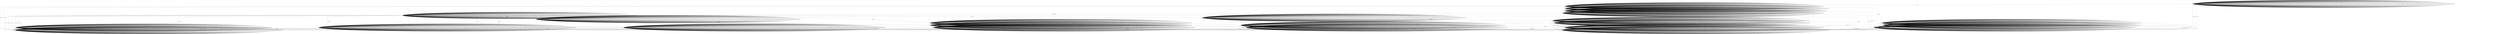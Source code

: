 digraph B {
s0 [label="s0"];
s1 [label="s1", shape=doublecircle];
s2 [label="s2"];
s3 [label="s3"];
s4 [label="s4"];
s5 [label="s5"];
s6 [label="s6"];
s7 [label="s7"];
s8 [label="s8"];
s9 [label="s9"];
s10 [label="s10"];
s11 [label="s11"];
s12 [label="s12"];
s13 [label="s13"];
s14 [label="s14"];
s15 [label="s15"];
s16 [label="s16"];
s17 [label="s17"];
s18 [label="s18"];
s19 [label="s19"];
s20 [label="s20"];
s21 [label="s21"];
s22 [label="s22"];
s23 [label="s23"];
s0 -> s2 [label="ai1_ce1"];
s0 -> s0 [label="usr1_ai1_VoidReply"];
s0 -> s0 [label="usr1_ai2_VoidReply"];
s0 -> s0 [label="usr1_ai3_re1"];
s0 -> s0 [label="usr1_ai3_re2"];
s0 -> s0 [label="usr1_ai3_re3"];
s0 -> s0 [label="usr1_ai3_re4"];
s0 -> s0 [label="usr1_ai3_re5"];
s0 -> s0 [label="usr1_ai3_re6"];
s0 -> s0 [label="usr1_ai3_re7"];
s0 -> s0 [label="usr1_ai3_re8"];
s0 -> s0 [label="usr1_ai3_re9"];
s0 -> s0 [label="usr1_ai3_re10"];
s0 -> s0 [label="usr1_ai3_re11"];
s0 -> s0 [label="usr1_ai3_re12"];
s0 -> s0 [label="usr1_ai3_re13"];
s0 -> s0 [label="usr1_ai3_re14"];
s0 -> s0 [label="usr1_ai3_re15"];
s0 -> s0 [label="usr1_ai3_re16"];
s0 -> s0 [label="usr1_ai3_re17"];
s0 -> s0 [label="usr1_ai3_re18"];
s0 -> s0 [label="usr1_ai3_re19"];
s0 -> s0 [label="usr1_ai3_re20"];
s0 -> s0 [label="usr1_ai3_re21"];
s0 -> s0 [label="usr1_ai3_re22"];
s0 -> s0 [label="usr1_ai3_re23"];
s0 -> s0 [label="usr1_ai3_re24"];
s0 -> s0 [label="usr1_ai3_re25"];
s0 -> s0 [label="usr1_ai3_re26"];
s0 -> s0 [label="usr1_ai3_re27"];
s0 -> s0 [label="usr1_ai3_re28"];
s0 -> s0 [label="usr1_ai3_re29"];
s0 -> s0 [label="usr1_ai3_re30"];
s0 -> s0 [label="usr1_ai3_re31"];
s0 -> s0 [label="usr1_ai3_re32"];
s0 -> s0 [label="usr1_ai3_re33"];
s0 -> s0 [label="usr1_ai3_re34"];
s0 -> s0 [label="usr1_ai3_re35"];
s0 -> s0 [label="usr1_ai3_re36"];
s0 -> s0 [label="usr1_ai3_re37"];
s0 -> s0 [label="usr1_ai3_re38"];
s0 -> s0 [label="usr1_ai3_re39"];
s0 -> s0 [label="usr1_ai3_re40"];
s0 -> s0 [label="usr1_ai3_re41"];
s0 -> s0 [label="usr1_ai3_re42"];
s0 -> s0 [label="usr1_ai3_re43"];
s0 -> s0 [label="usr1_ai3_re44"];
s0 -> s0 [label="usr1_ai3_re45"];
s0 -> s0 [label="usr1_ai3_re46"];
s0 -> s0 [label="usr1_ai3_re47"];
s0 -> s0 [label="usr1_ai3_re48"];
s0 -> s0 [label="usr1_ai3_re49"];
s0 -> s0 [label="usr1_ai3_re50"];
s0 -> s0 [label="usr1_ai3_re51"];
s0 -> s0 [label="usr1_ai3_VoidReply"];
s0 -> s0 [label="usr2_ai1_re1"];
s0 -> s0 [label="usr2_ai1_re2"];
s0 -> s0 [label="usr2_ai1_re3"];
s0 -> s0 [label="usr2_ai1_re4"];
s0 -> s0 [label="usr2_ai1_re5"];
s0 -> s0 [label="usr2_ai1_re6"];
s0 -> s0 [label="usr2_ai1_re7"];
s0 -> s0 [label="usr2_ai1_re8"];
s0 -> s0 [label="usr2_ai1_re9"];
s0 -> s0 [label="usr2_ai1_re10"];
s0 -> s1 [label="usr2_ai1_re11"];
s0 -> s0 [label="usr2_ai1_re12"];
s0 -> s0 [label="usr2_ai1_re13"];
s0 -> s0 [label="usr2_ai1_re14"];
s0 -> s0 [label="usr2_ai1_re15"];
s0 -> s0 [label="usr2_ai1_re16"];
s0 -> s0 [label="usr2_ai1_re17"];
s0 -> s0 [label="usr2_ai1_re18"];
s0 -> s0 [label="usr2_ai1_re19"];
s0 -> s0 [label="usr2_ai1_re20"];
s0 -> s0 [label="usr2_ai1_VoidReply"];
s0 -> s0 [label="usr2_ai2_VoidReply"];
s0 -> s0 [label="usr2_ai3_VoidReply"];
s0 -> s0 [label="usr2_ai3_re1"];
s0 -> s0 [label="usr2_ai3_re2"];
s0 -> s1 [label="usr2_ai3_re3"];
s0 -> s0 [label="usr2_ai3_re4"];
s0 -> s0 [label="usr2_ai3_re5"];
s0 -> s0 [label="usr2_ai3_re6"];
s0 -> s0 [label="usr2_ai3_re7"];
s0 -> s0 [label="usr2_ai3_re8"];
s0 -> s0 [label="usr2_ai3_re9"];
s0 -> s0 [label="usr2_ai3_re10"];
s0 -> s0 [label="usr2_ai3_re11"];
s0 -> s0 [label="usr2_ai3_re12"];
s0 -> s0 [label="usr2_ai3_re13"];
s0 -> s0 [label="usr2_ai3_re14"];
s0 -> s0 [label="usr2_ai3_re15"];
s0 -> s0 [label="usr2_ai3_re16"];
s0 -> s0 [label="usr2_ai3_re17"];
s0 -> s0 [label="usr2_ai3_re18"];
s0 -> s0 [label="usr2_ai3_re19"];
s0 -> s0 [label="usr2_ai4_VoidReply"];
s1 -> s1 [label="ai1_ce1"];
s1 -> s1 [label="usr1_ai1_VoidReply"];
s1 -> s1 [label="usr1_ai2_VoidReply"];
s1 -> s1 [label="usr1_ai3_re1"];
s1 -> s1 [label="usr1_ai3_re2"];
s1 -> s1 [label="usr1_ai3_re3"];
s1 -> s1 [label="usr1_ai3_re4"];
s1 -> s1 [label="usr1_ai3_re5"];
s1 -> s1 [label="usr1_ai3_re6"];
s1 -> s1 [label="usr1_ai3_re7"];
s1 -> s1 [label="usr1_ai3_re8"];
s1 -> s1 [label="usr1_ai3_re9"];
s1 -> s1 [label="usr1_ai3_re10"];
s1 -> s1 [label="usr1_ai3_re11"];
s1 -> s1 [label="usr1_ai3_re12"];
s1 -> s1 [label="usr1_ai3_re13"];
s1 -> s1 [label="usr1_ai3_re14"];
s1 -> s1 [label="usr1_ai3_re15"];
s1 -> s1 [label="usr1_ai3_re16"];
s1 -> s1 [label="usr1_ai3_re17"];
s1 -> s1 [label="usr1_ai3_re18"];
s1 -> s1 [label="usr1_ai3_re19"];
s1 -> s1 [label="usr1_ai3_re20"];
s1 -> s1 [label="usr1_ai3_re21"];
s1 -> s1 [label="usr1_ai3_re22"];
s1 -> s1 [label="usr1_ai3_re23"];
s1 -> s1 [label="usr1_ai3_re24"];
s1 -> s1 [label="usr1_ai3_re25"];
s1 -> s1 [label="usr1_ai3_re26"];
s1 -> s1 [label="usr1_ai3_re27"];
s1 -> s1 [label="usr1_ai3_re28"];
s1 -> s1 [label="usr1_ai3_re29"];
s1 -> s1 [label="usr1_ai3_re30"];
s1 -> s1 [label="usr1_ai3_re31"];
s1 -> s1 [label="usr1_ai3_re32"];
s1 -> s1 [label="usr1_ai3_re33"];
s1 -> s1 [label="usr1_ai3_re34"];
s1 -> s1 [label="usr1_ai3_re35"];
s1 -> s1 [label="usr1_ai3_re36"];
s1 -> s1 [label="usr1_ai3_re37"];
s1 -> s1 [label="usr1_ai3_re38"];
s1 -> s1 [label="usr1_ai3_re39"];
s1 -> s1 [label="usr1_ai3_re40"];
s1 -> s1 [label="usr1_ai3_re41"];
s1 -> s1 [label="usr1_ai3_re42"];
s1 -> s1 [label="usr1_ai3_re43"];
s1 -> s1 [label="usr1_ai3_re44"];
s1 -> s1 [label="usr1_ai3_re45"];
s1 -> s1 [label="usr1_ai3_re46"];
s1 -> s1 [label="usr1_ai3_re47"];
s1 -> s1 [label="usr1_ai3_re48"];
s1 -> s1 [label="usr1_ai3_re49"];
s1 -> s1 [label="usr1_ai3_re50"];
s1 -> s1 [label="usr1_ai3_re51"];
s1 -> s1 [label="usr1_ai3_VoidReply"];
s1 -> s1 [label="usr2_ai1_re1"];
s1 -> s1 [label="usr2_ai1_re2"];
s1 -> s1 [label="usr2_ai1_re3"];
s1 -> s1 [label="usr2_ai1_re4"];
s1 -> s1 [label="usr2_ai1_re5"];
s1 -> s1 [label="usr2_ai1_re6"];
s1 -> s1 [label="usr2_ai1_re7"];
s1 -> s1 [label="usr2_ai1_re8"];
s1 -> s1 [label="usr2_ai1_re9"];
s1 -> s1 [label="usr2_ai1_re10"];
s1 -> s1 [label="usr2_ai1_re11"];
s1 -> s1 [label="usr2_ai1_re12"];
s1 -> s1 [label="usr2_ai1_re13"];
s1 -> s1 [label="usr2_ai1_re14"];
s1 -> s1 [label="usr2_ai1_re15"];
s1 -> s1 [label="usr2_ai1_re16"];
s1 -> s1 [label="usr2_ai1_re17"];
s1 -> s1 [label="usr2_ai1_re18"];
s1 -> s1 [label="usr2_ai1_re19"];
s1 -> s1 [label="usr2_ai1_re20"];
s1 -> s1 [label="usr2_ai1_VoidReply"];
s1 -> s1 [label="usr2_ai2_VoidReply"];
s1 -> s1 [label="usr2_ai3_VoidReply"];
s1 -> s1 [label="usr2_ai3_re1"];
s1 -> s1 [label="usr2_ai3_re2"];
s1 -> s1 [label="usr2_ai3_re3"];
s1 -> s1 [label="usr2_ai3_re4"];
s1 -> s1 [label="usr2_ai3_re5"];
s1 -> s1 [label="usr2_ai3_re6"];
s1 -> s1 [label="usr2_ai3_re7"];
s1 -> s1 [label="usr2_ai3_re8"];
s1 -> s1 [label="usr2_ai3_re9"];
s1 -> s1 [label="usr2_ai3_re10"];
s1 -> s1 [label="usr2_ai3_re11"];
s1 -> s1 [label="usr2_ai3_re12"];
s1 -> s1 [label="usr2_ai3_re13"];
s1 -> s1 [label="usr2_ai3_re14"];
s1 -> s1 [label="usr2_ai3_re15"];
s1 -> s1 [label="usr2_ai3_re16"];
s1 -> s1 [label="usr2_ai3_re17"];
s1 -> s1 [label="usr2_ai3_re18"];
s1 -> s1 [label="usr2_ai3_re19"];
s1 -> s1 [label="usr2_ai4_VoidReply"];
s2 -> s2 [label="ai1_ce1"];
s2 -> s2 [label="usr1_ai1_VoidReply"];
s2 -> s2 [label="usr1_ai2_VoidReply"];
s2 -> s2 [label="usr1_ai3_re1"];
s2 -> s2 [label="usr1_ai3_re2"];
s2 -> s4 [label="usr1_ai3_re3"];
s2 -> s3 [label="usr1_ai3_re4"];
s2 -> s2 [label="usr1_ai3_re5"];
s2 -> s3 [label="usr1_ai3_re6"];
s2 -> s2 [label="usr1_ai3_re7"];
s2 -> s2 [label="usr1_ai3_re8"];
s2 -> s5 [label="usr1_ai3_re9"];
s2 -> s2 [label="usr1_ai3_re10"];
s2 -> s2 [label="usr1_ai3_re11"];
s2 -> s2 [label="usr1_ai3_re12"];
s2 -> s2 [label="usr1_ai3_re13"];
s2 -> s2 [label="usr1_ai3_re14"];
s2 -> s2 [label="usr1_ai3_re15"];
s2 -> s2 [label="usr1_ai3_re16"];
s2 -> s2 [label="usr1_ai3_re17"];
s2 -> s2 [label="usr1_ai3_re18"];
s2 -> s2 [label="usr1_ai3_re19"];
s2 -> s2 [label="usr1_ai3_re20"];
s2 -> s2 [label="usr1_ai3_re21"];
s2 -> s2 [label="usr1_ai3_re22"];
s2 -> s2 [label="usr1_ai3_re23"];
s2 -> s2 [label="usr1_ai3_re24"];
s2 -> s2 [label="usr1_ai3_re25"];
s2 -> s2 [label="usr1_ai3_re26"];
s2 -> s2 [label="usr1_ai3_re27"];
s2 -> s2 [label="usr1_ai3_re28"];
s2 -> s2 [label="usr1_ai3_re29"];
s2 -> s2 [label="usr1_ai3_re30"];
s2 -> s2 [label="usr1_ai3_re31"];
s2 -> s2 [label="usr1_ai3_re32"];
s2 -> s2 [label="usr1_ai3_re33"];
s2 -> s2 [label="usr1_ai3_re34"];
s2 -> s2 [label="usr1_ai3_re35"];
s2 -> s2 [label="usr1_ai3_re36"];
s2 -> s2 [label="usr1_ai3_re37"];
s2 -> s2 [label="usr1_ai3_re38"];
s2 -> s2 [label="usr1_ai3_re39"];
s2 -> s2 [label="usr1_ai3_re40"];
s2 -> s2 [label="usr1_ai3_re41"];
s2 -> s2 [label="usr1_ai3_re42"];
s2 -> s2 [label="usr1_ai3_re43"];
s2 -> s2 [label="usr1_ai3_re44"];
s2 -> s2 [label="usr1_ai3_re45"];
s2 -> s2 [label="usr1_ai3_re46"];
s2 -> s2 [label="usr1_ai3_re47"];
s2 -> s2 [label="usr1_ai3_re48"];
s2 -> s2 [label="usr1_ai3_re49"];
s2 -> s2 [label="usr1_ai3_re50"];
s2 -> s2 [label="usr1_ai3_re51"];
s2 -> s2 [label="usr1_ai3_VoidReply"];
s2 -> s2 [label="usr2_ai1_re1"];
s2 -> s2 [label="usr2_ai1_re2"];
s2 -> s2 [label="usr2_ai1_re3"];
s2 -> s2 [label="usr2_ai1_re4"];
s2 -> s2 [label="usr2_ai1_re5"];
s2 -> s2 [label="usr2_ai1_re6"];
s2 -> s2 [label="usr2_ai1_re7"];
s2 -> s2 [label="usr2_ai1_re8"];
s2 -> s2 [label="usr2_ai1_re9"];
s2 -> s2 [label="usr2_ai1_re10"];
s2 -> s2 [label="usr2_ai1_re11"];
s2 -> s2 [label="usr2_ai1_re12"];
s2 -> s2 [label="usr2_ai1_re13"];
s2 -> s2 [label="usr2_ai1_re14"];
s2 -> s2 [label="usr2_ai1_re15"];
s2 -> s2 [label="usr2_ai1_re16"];
s2 -> s2 [label="usr2_ai1_re17"];
s2 -> s2 [label="usr2_ai1_re18"];
s2 -> s2 [label="usr2_ai1_re19"];
s2 -> s2 [label="usr2_ai1_re20"];
s2 -> s2 [label="usr2_ai1_VoidReply"];
s2 -> s2 [label="usr2_ai2_VoidReply"];
s2 -> s2 [label="usr2_ai3_VoidReply"];
s2 -> s2 [label="usr2_ai3_re1"];
s2 -> s2 [label="usr2_ai3_re2"];
s2 -> s2 [label="usr2_ai3_re3"];
s2 -> s2 [label="usr2_ai3_re4"];
s2 -> s2 [label="usr2_ai3_re5"];
s2 -> s2 [label="usr2_ai3_re6"];
s2 -> s2 [label="usr2_ai3_re7"];
s2 -> s2 [label="usr2_ai3_re8"];
s2 -> s2 [label="usr2_ai3_re9"];
s2 -> s2 [label="usr2_ai3_re10"];
s2 -> s2 [label="usr2_ai3_re11"];
s2 -> s2 [label="usr2_ai3_re12"];
s2 -> s2 [label="usr2_ai3_re13"];
s2 -> s2 [label="usr2_ai3_re14"];
s2 -> s2 [label="usr2_ai3_re15"];
s2 -> s2 [label="usr2_ai3_re16"];
s2 -> s2 [label="usr2_ai3_re17"];
s2 -> s2 [label="usr2_ai3_re18"];
s2 -> s2 [label="usr2_ai3_re19"];
s2 -> s2 [label="usr2_ai4_VoidReply"];
s3 -> s3 [label="ai1_ce1"];
s3 -> s3 [label="usr1_ai1_VoidReply"];
s3 -> s3 [label="usr1_ai2_VoidReply"];
s3 -> s3 [label="usr1_ai3_re1"];
s3 -> s3 [label="usr1_ai3_re2"];
s3 -> s3 [label="usr1_ai3_re3"];
s3 -> s3 [label="usr1_ai3_re4"];
s3 -> s3 [label="usr1_ai3_re5"];
s3 -> s3 [label="usr1_ai3_re6"];
s3 -> s3 [label="usr1_ai3_re7"];
s3 -> s3 [label="usr1_ai3_re8"];
s3 -> s3 [label="usr1_ai3_re9"];
s3 -> s3 [label="usr1_ai3_re10"];
s3 -> s3 [label="usr1_ai3_re11"];
s3 -> s3 [label="usr1_ai3_re12"];
s3 -> s3 [label="usr1_ai3_re13"];
s3 -> s3 [label="usr1_ai3_re14"];
s3 -> s3 [label="usr1_ai3_re15"];
s3 -> s3 [label="usr1_ai3_re16"];
s3 -> s3 [label="usr1_ai3_re17"];
s3 -> s3 [label="usr1_ai3_re18"];
s3 -> s3 [label="usr1_ai3_re19"];
s3 -> s3 [label="usr1_ai3_re20"];
s3 -> s3 [label="usr1_ai3_re21"];
s3 -> s3 [label="usr1_ai3_re22"];
s3 -> s3 [label="usr1_ai3_re23"];
s3 -> s3 [label="usr1_ai3_re24"];
s3 -> s3 [label="usr1_ai3_re25"];
s3 -> s3 [label="usr1_ai3_re26"];
s3 -> s3 [label="usr1_ai3_re27"];
s3 -> s3 [label="usr1_ai3_re28"];
s3 -> s3 [label="usr1_ai3_re29"];
s3 -> s3 [label="usr1_ai3_re30"];
s3 -> s3 [label="usr1_ai3_re31"];
s3 -> s3 [label="usr1_ai3_re32"];
s3 -> s3 [label="usr1_ai3_re33"];
s3 -> s3 [label="usr1_ai3_re34"];
s3 -> s3 [label="usr1_ai3_re35"];
s3 -> s3 [label="usr1_ai3_re36"];
s3 -> s3 [label="usr1_ai3_re37"];
s3 -> s3 [label="usr1_ai3_re38"];
s3 -> s3 [label="usr1_ai3_re39"];
s3 -> s3 [label="usr1_ai3_re40"];
s3 -> s3 [label="usr1_ai3_re41"];
s3 -> s3 [label="usr1_ai3_re42"];
s3 -> s3 [label="usr1_ai3_re43"];
s3 -> s3 [label="usr1_ai3_re44"];
s3 -> s3 [label="usr1_ai3_re45"];
s3 -> s3 [label="usr1_ai3_re46"];
s3 -> s3 [label="usr1_ai3_re47"];
s3 -> s3 [label="usr1_ai3_re48"];
s3 -> s3 [label="usr1_ai3_re49"];
s3 -> s3 [label="usr1_ai3_re50"];
s3 -> s3 [label="usr1_ai3_re51"];
s3 -> s3 [label="usr1_ai3_VoidReply"];
s3 -> s3 [label="usr2_ai1_re1"];
s3 -> s3 [label="usr2_ai1_re2"];
s3 -> s3 [label="usr2_ai1_re3"];
s3 -> s3 [label="usr2_ai1_re4"];
s3 -> s3 [label="usr2_ai1_re5"];
s3 -> s3 [label="usr2_ai1_re6"];
s3 -> s3 [label="usr2_ai1_re7"];
s3 -> s3 [label="usr2_ai1_re8"];
s3 -> s3 [label="usr2_ai1_re9"];
s3 -> s3 [label="usr2_ai1_re10"];
s3 -> s3 [label="usr2_ai1_re11"];
s3 -> s3 [label="usr2_ai1_re12"];
s3 -> s3 [label="usr2_ai1_re13"];
s3 -> s3 [label="usr2_ai1_re14"];
s3 -> s3 [label="usr2_ai1_re15"];
s3 -> s3 [label="usr2_ai1_re16"];
s3 -> s3 [label="usr2_ai1_re17"];
s3 -> s3 [label="usr2_ai1_re18"];
s3 -> s3 [label="usr2_ai1_re19"];
s3 -> s3 [label="usr2_ai1_re20"];
s3 -> s3 [label="usr2_ai1_VoidReply"];
s3 -> s3 [label="usr2_ai2_VoidReply"];
s3 -> s3 [label="usr2_ai3_VoidReply"];
s3 -> s3 [label="usr2_ai3_re1"];
s3 -> s3 [label="usr2_ai3_re2"];
s3 -> s3 [label="usr2_ai3_re3"];
s3 -> s3 [label="usr2_ai3_re4"];
s3 -> s3 [label="usr2_ai3_re5"];
s3 -> s3 [label="usr2_ai3_re6"];
s3 -> s3 [label="usr2_ai3_re7"];
s3 -> s3 [label="usr2_ai3_re8"];
s3 -> s3 [label="usr2_ai3_re9"];
s3 -> s3 [label="usr2_ai3_re10"];
s3 -> s3 [label="usr2_ai3_re11"];
s3 -> s3 [label="usr2_ai3_re12"];
s3 -> s3 [label="usr2_ai3_re13"];
s3 -> s3 [label="usr2_ai3_re14"];
s3 -> s3 [label="usr2_ai3_re15"];
s3 -> s3 [label="usr2_ai3_re16"];
s3 -> s3 [label="usr2_ai3_re17"];
s3 -> s3 [label="usr2_ai3_re18"];
s3 -> s3 [label="usr2_ai3_re19"];
s3 -> s3 [label="usr2_ai4_VoidReply"];
s4 -> s4 [label="ai1_ce1"];
s4 -> s6 [label="usr1_ai1_VoidReply"];
s4 -> s4 [label="usr1_ai2_VoidReply"];
s4 -> s4 [label="usr1_ai3_re1"];
s4 -> s4 [label="usr1_ai3_re2"];
s4 -> s4 [label="usr1_ai3_re3"];
s4 -> s4 [label="usr1_ai3_re4"];
s4 -> s4 [label="usr1_ai3_re5"];
s4 -> s4 [label="usr1_ai3_re6"];
s4 -> s4 [label="usr1_ai3_re7"];
s4 -> s4 [label="usr1_ai3_re8"];
s4 -> s4 [label="usr1_ai3_re9"];
s4 -> s4 [label="usr1_ai3_re10"];
s4 -> s4 [label="usr1_ai3_re11"];
s4 -> s4 [label="usr1_ai3_re12"];
s4 -> s4 [label="usr1_ai3_re13"];
s4 -> s4 [label="usr1_ai3_re14"];
s4 -> s4 [label="usr1_ai3_re15"];
s4 -> s4 [label="usr1_ai3_re16"];
s4 -> s4 [label="usr1_ai3_re17"];
s4 -> s4 [label="usr1_ai3_re18"];
s4 -> s4 [label="usr1_ai3_re19"];
s4 -> s4 [label="usr1_ai3_re20"];
s4 -> s4 [label="usr1_ai3_re21"];
s4 -> s4 [label="usr1_ai3_re22"];
s4 -> s4 [label="usr1_ai3_re23"];
s4 -> s4 [label="usr1_ai3_re24"];
s4 -> s4 [label="usr1_ai3_re25"];
s4 -> s4 [label="usr1_ai3_re26"];
s4 -> s4 [label="usr1_ai3_re27"];
s4 -> s4 [label="usr1_ai3_re28"];
s4 -> s4 [label="usr1_ai3_re29"];
s4 -> s4 [label="usr1_ai3_re30"];
s4 -> s4 [label="usr1_ai3_re31"];
s4 -> s4 [label="usr1_ai3_re32"];
s4 -> s4 [label="usr1_ai3_re33"];
s4 -> s4 [label="usr1_ai3_re34"];
s4 -> s4 [label="usr1_ai3_re35"];
s4 -> s4 [label="usr1_ai3_re36"];
s4 -> s4 [label="usr1_ai3_re37"];
s4 -> s4 [label="usr1_ai3_re38"];
s4 -> s4 [label="usr1_ai3_re39"];
s4 -> s4 [label="usr1_ai3_re40"];
s4 -> s4 [label="usr1_ai3_re41"];
s4 -> s4 [label="usr1_ai3_re42"];
s4 -> s4 [label="usr1_ai3_re43"];
s4 -> s4 [label="usr1_ai3_re44"];
s4 -> s4 [label="usr1_ai3_re45"];
s4 -> s4 [label="usr1_ai3_re46"];
s4 -> s4 [label="usr1_ai3_re47"];
s4 -> s4 [label="usr1_ai3_re48"];
s4 -> s4 [label="usr1_ai3_re49"];
s4 -> s4 [label="usr1_ai3_re50"];
s4 -> s4 [label="usr1_ai3_re51"];
s4 -> s4 [label="usr1_ai3_VoidReply"];
s4 -> s4 [label="usr2_ai1_re1"];
s4 -> s4 [label="usr2_ai1_re2"];
s4 -> s4 [label="usr2_ai1_re3"];
s4 -> s4 [label="usr2_ai1_re4"];
s4 -> s4 [label="usr2_ai1_re5"];
s4 -> s4 [label="usr2_ai1_re6"];
s4 -> s4 [label="usr2_ai1_re7"];
s4 -> s4 [label="usr2_ai1_re8"];
s4 -> s4 [label="usr2_ai1_re9"];
s4 -> s4 [label="usr2_ai1_re10"];
s4 -> s4 [label="usr2_ai1_re11"];
s4 -> s4 [label="usr2_ai1_re12"];
s4 -> s4 [label="usr2_ai1_re13"];
s4 -> s4 [label="usr2_ai1_re14"];
s4 -> s4 [label="usr2_ai1_re15"];
s4 -> s4 [label="usr2_ai1_re16"];
s4 -> s4 [label="usr2_ai1_re17"];
s4 -> s4 [label="usr2_ai1_re18"];
s4 -> s4 [label="usr2_ai1_re19"];
s4 -> s4 [label="usr2_ai1_re20"];
s4 -> s4 [label="usr2_ai1_VoidReply"];
s4 -> s4 [label="usr2_ai2_VoidReply"];
s4 -> s4 [label="usr2_ai3_VoidReply"];
s4 -> s4 [label="usr2_ai3_re1"];
s4 -> s4 [label="usr2_ai3_re2"];
s4 -> s4 [label="usr2_ai3_re3"];
s4 -> s4 [label="usr2_ai3_re4"];
s4 -> s4 [label="usr2_ai3_re5"];
s4 -> s4 [label="usr2_ai3_re6"];
s4 -> s4 [label="usr2_ai3_re7"];
s4 -> s4 [label="usr2_ai3_re8"];
s4 -> s4 [label="usr2_ai3_re9"];
s4 -> s4 [label="usr2_ai3_re10"];
s4 -> s4 [label="usr2_ai3_re11"];
s4 -> s4 [label="usr2_ai3_re12"];
s4 -> s4 [label="usr2_ai3_re13"];
s4 -> s4 [label="usr2_ai3_re14"];
s4 -> s4 [label="usr2_ai3_re15"];
s4 -> s4 [label="usr2_ai3_re16"];
s4 -> s4 [label="usr2_ai3_re17"];
s4 -> s4 [label="usr2_ai3_re18"];
s4 -> s4 [label="usr2_ai3_re19"];
s4 -> s4 [label="usr2_ai4_VoidReply"];
s5 -> s5 [label="ai1_ce1"];
s5 -> s8 [label="usr1_ai1_VoidReply"];
s5 -> s5 [label="usr1_ai2_VoidReply"];
s5 -> s5 [label="usr1_ai3_re1"];
s5 -> s5 [label="usr1_ai3_re2"];
s5 -> s5 [label="usr1_ai3_re3"];
s5 -> s5 [label="usr1_ai3_re4"];
s5 -> s5 [label="usr1_ai3_re5"];
s5 -> s5 [label="usr1_ai3_re6"];
s5 -> s5 [label="usr1_ai3_re7"];
s5 -> s5 [label="usr1_ai3_re8"];
s5 -> s5 [label="usr1_ai3_re9"];
s5 -> s5 [label="usr1_ai3_re10"];
s5 -> s5 [label="usr1_ai3_re11"];
s5 -> s5 [label="usr1_ai3_re12"];
s5 -> s5 [label="usr1_ai3_re13"];
s5 -> s5 [label="usr1_ai3_re14"];
s5 -> s5 [label="usr1_ai3_re15"];
s5 -> s5 [label="usr1_ai3_re16"];
s5 -> s5 [label="usr1_ai3_re17"];
s5 -> s5 [label="usr1_ai3_re18"];
s5 -> s5 [label="usr1_ai3_re19"];
s5 -> s5 [label="usr1_ai3_re20"];
s5 -> s5 [label="usr1_ai3_re21"];
s5 -> s5 [label="usr1_ai3_re22"];
s5 -> s5 [label="usr1_ai3_re23"];
s5 -> s5 [label="usr1_ai3_re24"];
s5 -> s5 [label="usr1_ai3_re25"];
s5 -> s5 [label="usr1_ai3_re26"];
s5 -> s5 [label="usr1_ai3_re27"];
s5 -> s5 [label="usr1_ai3_re28"];
s5 -> s5 [label="usr1_ai3_re29"];
s5 -> s5 [label="usr1_ai3_re30"];
s5 -> s5 [label="usr1_ai3_re31"];
s5 -> s5 [label="usr1_ai3_re32"];
s5 -> s5 [label="usr1_ai3_re33"];
s5 -> s5 [label="usr1_ai3_re34"];
s5 -> s5 [label="usr1_ai3_re35"];
s5 -> s5 [label="usr1_ai3_re36"];
s5 -> s5 [label="usr1_ai3_re37"];
s5 -> s5 [label="usr1_ai3_re38"];
s5 -> s5 [label="usr1_ai3_re39"];
s5 -> s5 [label="usr1_ai3_re40"];
s5 -> s5 [label="usr1_ai3_re41"];
s5 -> s5 [label="usr1_ai3_re42"];
s5 -> s5 [label="usr1_ai3_re43"];
s5 -> s5 [label="usr1_ai3_re44"];
s5 -> s5 [label="usr1_ai3_re45"];
s5 -> s5 [label="usr1_ai3_re46"];
s5 -> s5 [label="usr1_ai3_re47"];
s5 -> s5 [label="usr1_ai3_re48"];
s5 -> s5 [label="usr1_ai3_re49"];
s5 -> s5 [label="usr1_ai3_re50"];
s5 -> s5 [label="usr1_ai3_re51"];
s5 -> s5 [label="usr1_ai3_VoidReply"];
s5 -> s5 [label="usr2_ai1_re1"];
s5 -> s5 [label="usr2_ai1_re2"];
s5 -> s5 [label="usr2_ai1_re3"];
s5 -> s5 [label="usr2_ai1_re4"];
s5 -> s5 [label="usr2_ai1_re5"];
s5 -> s5 [label="usr2_ai1_re6"];
s5 -> s1 [label="usr2_ai1_re7"];
s5 -> s5 [label="usr2_ai1_re8"];
s5 -> s5 [label="usr2_ai1_re9"];
s5 -> s5 [label="usr2_ai1_re10"];
s5 -> s5 [label="usr2_ai1_re11"];
s5 -> s5 [label="usr2_ai1_re12"];
s5 -> s5 [label="usr2_ai1_re13"];
s5 -> s5 [label="usr2_ai1_re14"];
s5 -> s5 [label="usr2_ai1_re15"];
s5 -> s5 [label="usr2_ai1_re16"];
s5 -> s5 [label="usr2_ai1_re17"];
s5 -> s5 [label="usr2_ai1_re18"];
s5 -> s5 [label="usr2_ai1_re19"];
s5 -> s5 [label="usr2_ai1_re20"];
s5 -> s5 [label="usr2_ai1_VoidReply"];
s5 -> s5 [label="usr2_ai2_VoidReply"];
s5 -> s5 [label="usr2_ai3_VoidReply"];
s5 -> s5 [label="usr2_ai3_re1"];
s5 -> s5 [label="usr2_ai3_re2"];
s5 -> s5 [label="usr2_ai3_re3"];
s5 -> s5 [label="usr2_ai3_re4"];
s5 -> s1 [label="usr2_ai3_re5"];
s5 -> s5 [label="usr2_ai3_re6"];
s5 -> s5 [label="usr2_ai3_re7"];
s5 -> s5 [label="usr2_ai3_re8"];
s5 -> s5 [label="usr2_ai3_re9"];
s5 -> s5 [label="usr2_ai3_re10"];
s5 -> s5 [label="usr2_ai3_re11"];
s5 -> s5 [label="usr2_ai3_re12"];
s5 -> s5 [label="usr2_ai3_re13"];
s5 -> s5 [label="usr2_ai3_re14"];
s5 -> s5 [label="usr2_ai3_re15"];
s5 -> s5 [label="usr2_ai3_re16"];
s5 -> s5 [label="usr2_ai3_re17"];
s5 -> s5 [label="usr2_ai3_re18"];
s5 -> s5 [label="usr2_ai3_re19"];
s5 -> s5 [label="usr2_ai4_VoidReply"];
s6 -> s6 [label="ai1_ce1"];
s6 -> s6 [label="usr1_ai1_VoidReply"];
s6 -> s7 [label="usr1_ai2_VoidReply"];
s6 -> s6 [label="usr1_ai3_re1"];
s6 -> s6 [label="usr1_ai3_re2"];
s6 -> s6 [label="usr1_ai3_re3"];
s6 -> s6 [label="usr1_ai3_re4"];
s6 -> s6 [label="usr1_ai3_re5"];
s6 -> s6 [label="usr1_ai3_re6"];
s6 -> s6 [label="usr1_ai3_re7"];
s6 -> s6 [label="usr1_ai3_re8"];
s6 -> s6 [label="usr1_ai3_re9"];
s6 -> s6 [label="usr1_ai3_re10"];
s6 -> s6 [label="usr1_ai3_re11"];
s6 -> s6 [label="usr1_ai3_re12"];
s6 -> s6 [label="usr1_ai3_re13"];
s6 -> s6 [label="usr1_ai3_re14"];
s6 -> s6 [label="usr1_ai3_re15"];
s6 -> s6 [label="usr1_ai3_re16"];
s6 -> s6 [label="usr1_ai3_re17"];
s6 -> s6 [label="usr1_ai3_re18"];
s6 -> s6 [label="usr1_ai3_re19"];
s6 -> s6 [label="usr1_ai3_re20"];
s6 -> s6 [label="usr1_ai3_re21"];
s6 -> s6 [label="usr1_ai3_re22"];
s6 -> s6 [label="usr1_ai3_re23"];
s6 -> s6 [label="usr1_ai3_re24"];
s6 -> s6 [label="usr1_ai3_re25"];
s6 -> s6 [label="usr1_ai3_re26"];
s6 -> s6 [label="usr1_ai3_re27"];
s6 -> s6 [label="usr1_ai3_re28"];
s6 -> s6 [label="usr1_ai3_re29"];
s6 -> s6 [label="usr1_ai3_re30"];
s6 -> s6 [label="usr1_ai3_re31"];
s6 -> s6 [label="usr1_ai3_re32"];
s6 -> s6 [label="usr1_ai3_re33"];
s6 -> s6 [label="usr1_ai3_re34"];
s6 -> s6 [label="usr1_ai3_re35"];
s6 -> s6 [label="usr1_ai3_re36"];
s6 -> s6 [label="usr1_ai3_re37"];
s6 -> s6 [label="usr1_ai3_re38"];
s6 -> s6 [label="usr1_ai3_re39"];
s6 -> s6 [label="usr1_ai3_re40"];
s6 -> s6 [label="usr1_ai3_re41"];
s6 -> s6 [label="usr1_ai3_re42"];
s6 -> s6 [label="usr1_ai3_re43"];
s6 -> s6 [label="usr1_ai3_re44"];
s6 -> s6 [label="usr1_ai3_re45"];
s6 -> s6 [label="usr1_ai3_re46"];
s6 -> s6 [label="usr1_ai3_re47"];
s6 -> s6 [label="usr1_ai3_re48"];
s6 -> s6 [label="usr1_ai3_re49"];
s6 -> s6 [label="usr1_ai3_re50"];
s6 -> s6 [label="usr1_ai3_re51"];
s6 -> s6 [label="usr1_ai3_VoidReply"];
s6 -> s6 [label="usr2_ai1_re1"];
s6 -> s6 [label="usr2_ai1_re2"];
s6 -> s6 [label="usr2_ai1_re3"];
s6 -> s6 [label="usr2_ai1_re4"];
s6 -> s6 [label="usr2_ai1_re5"];
s6 -> s6 [label="usr2_ai1_re6"];
s6 -> s6 [label="usr2_ai1_re7"];
s6 -> s6 [label="usr2_ai1_re8"];
s6 -> s6 [label="usr2_ai1_re9"];
s6 -> s6 [label="usr2_ai1_re10"];
s6 -> s6 [label="usr2_ai1_re11"];
s6 -> s6 [label="usr2_ai1_re12"];
s6 -> s6 [label="usr2_ai1_re13"];
s6 -> s6 [label="usr2_ai1_re14"];
s6 -> s6 [label="usr2_ai1_re15"];
s6 -> s6 [label="usr2_ai1_re16"];
s6 -> s6 [label="usr2_ai1_re17"];
s6 -> s6 [label="usr2_ai1_re18"];
s6 -> s6 [label="usr2_ai1_re19"];
s6 -> s1 [label="usr2_ai1_re20"];
s6 -> s6 [label="usr2_ai1_VoidReply"];
s6 -> s6 [label="usr2_ai2_VoidReply"];
s6 -> s6 [label="usr2_ai3_VoidReply"];
s6 -> s6 [label="usr2_ai3_re1"];
s6 -> s6 [label="usr2_ai3_re2"];
s6 -> s6 [label="usr2_ai3_re3"];
s6 -> s6 [label="usr2_ai3_re4"];
s6 -> s6 [label="usr2_ai3_re5"];
s6 -> s6 [label="usr2_ai3_re6"];
s6 -> s6 [label="usr2_ai3_re7"];
s6 -> s6 [label="usr2_ai3_re8"];
s6 -> s6 [label="usr2_ai3_re9"];
s6 -> s6 [label="usr2_ai3_re10"];
s6 -> s6 [label="usr2_ai3_re11"];
s6 -> s6 [label="usr2_ai3_re12"];
s6 -> s6 [label="usr2_ai3_re13"];
s6 -> s6 [label="usr2_ai3_re14"];
s6 -> s6 [label="usr2_ai3_re15"];
s6 -> s6 [label="usr2_ai3_re16"];
s6 -> s6 [label="usr2_ai3_re17"];
s6 -> s6 [label="usr2_ai3_re18"];
s6 -> s6 [label="usr2_ai3_re19"];
s6 -> s6 [label="usr2_ai4_VoidReply"];
s7 -> s7 [label="ai1_ce1"];
s7 -> s7 [label="usr1_ai1_VoidReply"];
s7 -> s9 [label="usr1_ai2_VoidReply"];
s7 -> s7 [label="usr1_ai3_re1"];
s7 -> s7 [label="usr1_ai3_re2"];
s7 -> s7 [label="usr1_ai3_re3"];
s7 -> s7 [label="usr1_ai3_re4"];
s7 -> s7 [label="usr1_ai3_re5"];
s7 -> s7 [label="usr1_ai3_re6"];
s7 -> s7 [label="usr1_ai3_re7"];
s7 -> s7 [label="usr1_ai3_re8"];
s7 -> s7 [label="usr1_ai3_re9"];
s7 -> s7 [label="usr1_ai3_re10"];
s7 -> s7 [label="usr1_ai3_re11"];
s7 -> s7 [label="usr1_ai3_re12"];
s7 -> s7 [label="usr1_ai3_re13"];
s7 -> s7 [label="usr1_ai3_re14"];
s7 -> s7 [label="usr1_ai3_re15"];
s7 -> s7 [label="usr1_ai3_re16"];
s7 -> s7 [label="usr1_ai3_re17"];
s7 -> s7 [label="usr1_ai3_re18"];
s7 -> s7 [label="usr1_ai3_re19"];
s7 -> s7 [label="usr1_ai3_re20"];
s7 -> s7 [label="usr1_ai3_re21"];
s7 -> s7 [label="usr1_ai3_re22"];
s7 -> s7 [label="usr1_ai3_re23"];
s7 -> s7 [label="usr1_ai3_re24"];
s7 -> s7 [label="usr1_ai3_re25"];
s7 -> s7 [label="usr1_ai3_re26"];
s7 -> s7 [label="usr1_ai3_re27"];
s7 -> s7 [label="usr1_ai3_re28"];
s7 -> s7 [label="usr1_ai3_re29"];
s7 -> s7 [label="usr1_ai3_re30"];
s7 -> s1 [label="usr1_ai3_re31"];
s7 -> s7 [label="usr1_ai3_re32"];
s7 -> s7 [label="usr1_ai3_re33"];
s7 -> s7 [label="usr1_ai3_re34"];
s7 -> s7 [label="usr1_ai3_re35"];
s7 -> s7 [label="usr1_ai3_re36"];
s7 -> s7 [label="usr1_ai3_re37"];
s7 -> s7 [label="usr1_ai3_re38"];
s7 -> s7 [label="usr1_ai3_re39"];
s7 -> s7 [label="usr1_ai3_re40"];
s7 -> s7 [label="usr1_ai3_re41"];
s7 -> s7 [label="usr1_ai3_re42"];
s7 -> s7 [label="usr1_ai3_re43"];
s7 -> s7 [label="usr1_ai3_re44"];
s7 -> s7 [label="usr1_ai3_re45"];
s7 -> s7 [label="usr1_ai3_re46"];
s7 -> s7 [label="usr1_ai3_re47"];
s7 -> s7 [label="usr1_ai3_re48"];
s7 -> s7 [label="usr1_ai3_re49"];
s7 -> s7 [label="usr1_ai3_re50"];
s7 -> s7 [label="usr1_ai3_re51"];
s7 -> s7 [label="usr1_ai3_VoidReply"];
s7 -> s7 [label="usr2_ai1_re1"];
s7 -> s7 [label="usr2_ai1_re2"];
s7 -> s7 [label="usr2_ai1_re3"];
s7 -> s7 [label="usr2_ai1_re4"];
s7 -> s7 [label="usr2_ai1_re5"];
s7 -> s7 [label="usr2_ai1_re6"];
s7 -> s7 [label="usr2_ai1_re7"];
s7 -> s7 [label="usr2_ai1_re8"];
s7 -> s7 [label="usr2_ai1_re9"];
s7 -> s7 [label="usr2_ai1_re10"];
s7 -> s7 [label="usr2_ai1_re11"];
s7 -> s7 [label="usr2_ai1_re12"];
s7 -> s7 [label="usr2_ai1_re13"];
s7 -> s7 [label="usr2_ai1_re14"];
s7 -> s7 [label="usr2_ai1_re15"];
s7 -> s7 [label="usr2_ai1_re16"];
s7 -> s7 [label="usr2_ai1_re17"];
s7 -> s7 [label="usr2_ai1_re18"];
s7 -> s7 [label="usr2_ai1_re19"];
s7 -> s7 [label="usr2_ai1_re20"];
s7 -> s7 [label="usr2_ai1_VoidReply"];
s7 -> s7 [label="usr2_ai2_VoidReply"];
s7 -> s7 [label="usr2_ai3_VoidReply"];
s7 -> s7 [label="usr2_ai3_re1"];
s7 -> s7 [label="usr2_ai3_re2"];
s7 -> s7 [label="usr2_ai3_re3"];
s7 -> s7 [label="usr2_ai3_re4"];
s7 -> s7 [label="usr2_ai3_re5"];
s7 -> s7 [label="usr2_ai3_re6"];
s7 -> s7 [label="usr2_ai3_re7"];
s7 -> s7 [label="usr2_ai3_re8"];
s7 -> s7 [label="usr2_ai3_re9"];
s7 -> s7 [label="usr2_ai3_re10"];
s7 -> s7 [label="usr2_ai3_re11"];
s7 -> s7 [label="usr2_ai3_re12"];
s7 -> s7 [label="usr2_ai3_re13"];
s7 -> s7 [label="usr2_ai3_re14"];
s7 -> s7 [label="usr2_ai3_re15"];
s7 -> s7 [label="usr2_ai3_re16"];
s7 -> s7 [label="usr2_ai3_re17"];
s7 -> s7 [label="usr2_ai3_re18"];
s7 -> s7 [label="usr2_ai3_re19"];
s7 -> s7 [label="usr2_ai4_VoidReply"];
s8 -> s8 [label="ai1_ce1"];
s8 -> s15 [label="usr1_ai1_VoidReply"];
s8 -> s1 [label="usr1_ai2_VoidReply"];
s8 -> s8 [label="usr1_ai3_re1"];
s8 -> s8 [label="usr1_ai3_re2"];
s8 -> s8 [label="usr1_ai3_re3"];
s8 -> s8 [label="usr1_ai3_re4"];
s8 -> s8 [label="usr1_ai3_re5"];
s8 -> s8 [label="usr1_ai3_re6"];
s8 -> s8 [label="usr1_ai3_re7"];
s8 -> s8 [label="usr1_ai3_re8"];
s8 -> s8 [label="usr1_ai3_re9"];
s8 -> s8 [label="usr1_ai3_re10"];
s8 -> s8 [label="usr1_ai3_re11"];
s8 -> s8 [label="usr1_ai3_re12"];
s8 -> s8 [label="usr1_ai3_re13"];
s8 -> s8 [label="usr1_ai3_re14"];
s8 -> s8 [label="usr1_ai3_re15"];
s8 -> s8 [label="usr1_ai3_re16"];
s8 -> s8 [label="usr1_ai3_re17"];
s8 -> s8 [label="usr1_ai3_re18"];
s8 -> s8 [label="usr1_ai3_re19"];
s8 -> s8 [label="usr1_ai3_re20"];
s8 -> s8 [label="usr1_ai3_re21"];
s8 -> s8 [label="usr1_ai3_re22"];
s8 -> s8 [label="usr1_ai3_re23"];
s8 -> s8 [label="usr1_ai3_re24"];
s8 -> s8 [label="usr1_ai3_re25"];
s8 -> s8 [label="usr1_ai3_re26"];
s8 -> s8 [label="usr1_ai3_re27"];
s8 -> s8 [label="usr1_ai3_re28"];
s8 -> s8 [label="usr1_ai3_re29"];
s8 -> s8 [label="usr1_ai3_re30"];
s8 -> s8 [label="usr1_ai3_re31"];
s8 -> s8 [label="usr1_ai3_re32"];
s8 -> s8 [label="usr1_ai3_re33"];
s8 -> s8 [label="usr1_ai3_re34"];
s8 -> s8 [label="usr1_ai3_re35"];
s8 -> s8 [label="usr1_ai3_re36"];
s8 -> s8 [label="usr1_ai3_re37"];
s8 -> s8 [label="usr1_ai3_re38"];
s8 -> s8 [label="usr1_ai3_re39"];
s8 -> s8 [label="usr1_ai3_re40"];
s8 -> s8 [label="usr1_ai3_re41"];
s8 -> s8 [label="usr1_ai3_re42"];
s8 -> s8 [label="usr1_ai3_re43"];
s8 -> s8 [label="usr1_ai3_re44"];
s8 -> s8 [label="usr1_ai3_re45"];
s8 -> s8 [label="usr1_ai3_re46"];
s8 -> s8 [label="usr1_ai3_re47"];
s8 -> s8 [label="usr1_ai3_re48"];
s8 -> s8 [label="usr1_ai3_re49"];
s8 -> s8 [label="usr1_ai3_re50"];
s8 -> s8 [label="usr1_ai3_re51"];
s8 -> s8 [label="usr1_ai3_VoidReply"];
s8 -> s8 [label="usr2_ai1_re1"];
s8 -> s8 [label="usr2_ai1_re2"];
s8 -> s8 [label="usr2_ai1_re3"];
s8 -> s8 [label="usr2_ai1_re4"];
s8 -> s8 [label="usr2_ai1_re5"];
s8 -> s8 [label="usr2_ai1_re6"];
s8 -> s8 [label="usr2_ai1_re7"];
s8 -> s8 [label="usr2_ai1_re8"];
s8 -> s1 [label="usr2_ai1_re9"];
s8 -> s8 [label="usr2_ai1_re10"];
s8 -> s8 [label="usr2_ai1_re11"];
s8 -> s8 [label="usr2_ai1_re12"];
s8 -> s8 [label="usr2_ai1_re13"];
s8 -> s8 [label="usr2_ai1_re14"];
s8 -> s8 [label="usr2_ai1_re15"];
s8 -> s8 [label="usr2_ai1_re16"];
s8 -> s8 [label="usr2_ai1_re17"];
s8 -> s8 [label="usr2_ai1_re18"];
s8 -> s8 [label="usr2_ai1_re19"];
s8 -> s8 [label="usr2_ai1_re20"];
s8 -> s8 [label="usr2_ai1_VoidReply"];
s8 -> s8 [label="usr2_ai2_VoidReply"];
s8 -> s8 [label="usr2_ai3_VoidReply"];
s8 -> s8 [label="usr2_ai3_re1"];
s8 -> s8 [label="usr2_ai3_re2"];
s8 -> s8 [label="usr2_ai3_re3"];
s8 -> s8 [label="usr2_ai3_re4"];
s8 -> s8 [label="usr2_ai3_re5"];
s8 -> s8 [label="usr2_ai3_re6"];
s8 -> s8 [label="usr2_ai3_re7"];
s8 -> s8 [label="usr2_ai3_re8"];
s8 -> s8 [label="usr2_ai3_re9"];
s8 -> s8 [label="usr2_ai3_re10"];
s8 -> s8 [label="usr2_ai3_re11"];
s8 -> s8 [label="usr2_ai3_re12"];
s8 -> s8 [label="usr2_ai3_re13"];
s8 -> s8 [label="usr2_ai3_re14"];
s8 -> s8 [label="usr2_ai3_re15"];
s8 -> s8 [label="usr2_ai3_re16"];
s8 -> s8 [label="usr2_ai3_re17"];
s8 -> s8 [label="usr2_ai3_re18"];
s8 -> s8 [label="usr2_ai3_re19"];
s8 -> s8 [label="usr2_ai4_VoidReply"];
s9 -> s9 [label="ai1_ce1"];
s9 -> s9 [label="usr1_ai1_VoidReply"];
s9 -> s9 [label="usr1_ai2_VoidReply"];
s9 -> s9 [label="usr1_ai3_re1"];
s9 -> s9 [label="usr1_ai3_re2"];
s9 -> s9 [label="usr1_ai3_re3"];
s9 -> s9 [label="usr1_ai3_re4"];
s9 -> s9 [label="usr1_ai3_re5"];
s9 -> s9 [label="usr1_ai3_re6"];
s9 -> s9 [label="usr1_ai3_re7"];
s9 -> s9 [label="usr1_ai3_re8"];
s9 -> s9 [label="usr1_ai3_re9"];
s9 -> s9 [label="usr1_ai3_re10"];
s9 -> s9 [label="usr1_ai3_re11"];
s9 -> s9 [label="usr1_ai3_re12"];
s9 -> s9 [label="usr1_ai3_re13"];
s9 -> s9 [label="usr1_ai3_re14"];
s9 -> s9 [label="usr1_ai3_re15"];
s9 -> s9 [label="usr1_ai3_re16"];
s9 -> s9 [label="usr1_ai3_re17"];
s9 -> s9 [label="usr1_ai3_re18"];
s9 -> s9 [label="usr1_ai3_re19"];
s9 -> s9 [label="usr1_ai3_re20"];
s9 -> s9 [label="usr1_ai3_re21"];
s9 -> s9 [label="usr1_ai3_re22"];
s9 -> s9 [label="usr1_ai3_re23"];
s9 -> s9 [label="usr1_ai3_re24"];
s9 -> s9 [label="usr1_ai3_re25"];
s9 -> s9 [label="usr1_ai3_re26"];
s9 -> s9 [label="usr1_ai3_re27"];
s9 -> s9 [label="usr1_ai3_re28"];
s9 -> s9 [label="usr1_ai3_re29"];
s9 -> s9 [label="usr1_ai3_re30"];
s9 -> s9 [label="usr1_ai3_re31"];
s9 -> s9 [label="usr1_ai3_re32"];
s9 -> s9 [label="usr1_ai3_re33"];
s9 -> s9 [label="usr1_ai3_re34"];
s9 -> s9 [label="usr1_ai3_re35"];
s9 -> s9 [label="usr1_ai3_re36"];
s9 -> s9 [label="usr1_ai3_re37"];
s9 -> s9 [label="usr1_ai3_re38"];
s9 -> s9 [label="usr1_ai3_re39"];
s9 -> s9 [label="usr1_ai3_re40"];
s9 -> s9 [label="usr1_ai3_re41"];
s9 -> s9 [label="usr1_ai3_re42"];
s9 -> s9 [label="usr1_ai3_re43"];
s9 -> s9 [label="usr1_ai3_re44"];
s9 -> s9 [label="usr1_ai3_re45"];
s9 -> s9 [label="usr1_ai3_re46"];
s9 -> s9 [label="usr1_ai3_re47"];
s9 -> s9 [label="usr1_ai3_re48"];
s9 -> s9 [label="usr1_ai3_re49"];
s9 -> s9 [label="usr1_ai3_re50"];
s9 -> s9 [label="usr1_ai3_re51"];
s9 -> s9 [label="usr1_ai3_VoidReply"];
s9 -> s9 [label="usr2_ai1_re1"];
s9 -> s9 [label="usr2_ai1_re2"];
s9 -> s9 [label="usr2_ai1_re3"];
s9 -> s9 [label="usr2_ai1_re4"];
s9 -> s9 [label="usr2_ai1_re5"];
s9 -> s9 [label="usr2_ai1_re6"];
s9 -> s9 [label="usr2_ai1_re7"];
s9 -> s9 [label="usr2_ai1_re8"];
s9 -> s9 [label="usr2_ai1_re9"];
s9 -> s9 [label="usr2_ai1_re10"];
s9 -> s9 [label="usr2_ai1_re11"];
s9 -> s9 [label="usr2_ai1_re12"];
s9 -> s9 [label="usr2_ai1_re13"];
s9 -> s9 [label="usr2_ai1_re14"];
s9 -> s9 [label="usr2_ai1_re15"];
s9 -> s9 [label="usr2_ai1_re16"];
s9 -> s9 [label="usr2_ai1_re17"];
s9 -> s9 [label="usr2_ai1_re18"];
s9 -> s9 [label="usr2_ai1_re19"];
s9 -> s9 [label="usr2_ai1_re20"];
s9 -> s9 [label="usr2_ai1_VoidReply"];
s9 -> s9 [label="usr2_ai2_VoidReply"];
s9 -> s9 [label="usr2_ai3_VoidReply"];
s9 -> s10 [label="usr2_ai3_re1"];
s9 -> s12 [label="usr2_ai3_re2"];
s9 -> s19 [label="usr2_ai3_re3"];
s9 -> s3 [label="usr2_ai3_re4"];
s9 -> s3 [label="usr2_ai3_re5"];
s9 -> s18 [label="usr2_ai3_re6"];
s9 -> s3 [label="usr2_ai3_re7"];
s9 -> s11 [label="usr2_ai3_re8"];
s9 -> s9 [label="usr2_ai3_re9"];
s9 -> s9 [label="usr2_ai3_re10"];
s9 -> s9 [label="usr2_ai3_re11"];
s9 -> s3 [label="usr2_ai3_re12"];
s9 -> s13 [label="usr2_ai3_re13"];
s9 -> s9 [label="usr2_ai3_re14"];
s9 -> s3 [label="usr2_ai3_re15"];
s9 -> s9 [label="usr2_ai3_re16"];
s9 -> s9 [label="usr2_ai3_re17"];
s9 -> s21 [label="usr2_ai3_re18"];
s9 -> s22 [label="usr2_ai3_re19"];
s9 -> s9 [label="usr2_ai4_VoidReply"];
s10 -> s10 [label="ai1_ce1"];
s10 -> s14 [label="usr1_ai1_VoidReply"];
s10 -> s10 [label="usr1_ai2_VoidReply"];
s10 -> s10 [label="usr1_ai3_re1"];
s10 -> s10 [label="usr1_ai3_re2"];
s10 -> s10 [label="usr1_ai3_re3"];
s10 -> s10 [label="usr1_ai3_re4"];
s10 -> s10 [label="usr1_ai3_re5"];
s10 -> s10 [label="usr1_ai3_re6"];
s10 -> s10 [label="usr1_ai3_re7"];
s10 -> s10 [label="usr1_ai3_re8"];
s10 -> s10 [label="usr1_ai3_re9"];
s10 -> s10 [label="usr1_ai3_re10"];
s10 -> s10 [label="usr1_ai3_re11"];
s10 -> s10 [label="usr1_ai3_re12"];
s10 -> s10 [label="usr1_ai3_re13"];
s10 -> s10 [label="usr1_ai3_re14"];
s10 -> s10 [label="usr1_ai3_re15"];
s10 -> s10 [label="usr1_ai3_re16"];
s10 -> s10 [label="usr1_ai3_re17"];
s10 -> s10 [label="usr1_ai3_re18"];
s10 -> s10 [label="usr1_ai3_re19"];
s10 -> s10 [label="usr1_ai3_re20"];
s10 -> s10 [label="usr1_ai3_re21"];
s10 -> s10 [label="usr1_ai3_re22"];
s10 -> s10 [label="usr1_ai3_re23"];
s10 -> s10 [label="usr1_ai3_re24"];
s10 -> s10 [label="usr1_ai3_re25"];
s10 -> s10 [label="usr1_ai3_re26"];
s10 -> s10 [label="usr1_ai3_re27"];
s10 -> s10 [label="usr1_ai3_re28"];
s10 -> s10 [label="usr1_ai3_re29"];
s10 -> s10 [label="usr1_ai3_re30"];
s10 -> s10 [label="usr1_ai3_re31"];
s10 -> s10 [label="usr1_ai3_re32"];
s10 -> s10 [label="usr1_ai3_re33"];
s10 -> s10 [label="usr1_ai3_re34"];
s10 -> s10 [label="usr1_ai3_re35"];
s10 -> s10 [label="usr1_ai3_re36"];
s10 -> s10 [label="usr1_ai3_re37"];
s10 -> s10 [label="usr1_ai3_re38"];
s10 -> s10 [label="usr1_ai3_re39"];
s10 -> s10 [label="usr1_ai3_re40"];
s10 -> s10 [label="usr1_ai3_re41"];
s10 -> s10 [label="usr1_ai3_re42"];
s10 -> s10 [label="usr1_ai3_re43"];
s10 -> s10 [label="usr1_ai3_re44"];
s10 -> s10 [label="usr1_ai3_re45"];
s10 -> s10 [label="usr1_ai3_re46"];
s10 -> s10 [label="usr1_ai3_re47"];
s10 -> s10 [label="usr1_ai3_re48"];
s10 -> s10 [label="usr1_ai3_re49"];
s10 -> s10 [label="usr1_ai3_re50"];
s10 -> s10 [label="usr1_ai3_re51"];
s10 -> s10 [label="usr1_ai3_VoidReply"];
s10 -> s10 [label="usr2_ai1_re1"];
s10 -> s10 [label="usr2_ai1_re2"];
s10 -> s10 [label="usr2_ai1_re3"];
s10 -> s10 [label="usr2_ai1_re4"];
s10 -> s10 [label="usr2_ai1_re5"];
s10 -> s10 [label="usr2_ai1_re6"];
s10 -> s10 [label="usr2_ai1_re7"];
s10 -> s10 [label="usr2_ai1_re8"];
s10 -> s10 [label="usr2_ai1_re9"];
s10 -> s10 [label="usr2_ai1_re10"];
s10 -> s10 [label="usr2_ai1_re11"];
s10 -> s10 [label="usr2_ai1_re12"];
s10 -> s10 [label="usr2_ai1_re13"];
s10 -> s10 [label="usr2_ai1_re14"];
s10 -> s10 [label="usr2_ai1_re15"];
s10 -> s10 [label="usr2_ai1_re16"];
s10 -> s10 [label="usr2_ai1_re17"];
s10 -> s10 [label="usr2_ai1_re18"];
s10 -> s10 [label="usr2_ai1_re19"];
s10 -> s10 [label="usr2_ai1_re20"];
s10 -> s10 [label="usr2_ai1_VoidReply"];
s10 -> s10 [label="usr2_ai2_VoidReply"];
s10 -> s10 [label="usr2_ai3_VoidReply"];
s10 -> s10 [label="usr2_ai3_re1"];
s10 -> s10 [label="usr2_ai3_re2"];
s10 -> s10 [label="usr2_ai3_re3"];
s10 -> s10 [label="usr2_ai3_re4"];
s10 -> s10 [label="usr2_ai3_re5"];
s10 -> s10 [label="usr2_ai3_re6"];
s10 -> s10 [label="usr2_ai3_re7"];
s10 -> s10 [label="usr2_ai3_re8"];
s10 -> s10 [label="usr2_ai3_re9"];
s10 -> s10 [label="usr2_ai3_re10"];
s10 -> s10 [label="usr2_ai3_re11"];
s10 -> s10 [label="usr2_ai3_re12"];
s10 -> s10 [label="usr2_ai3_re13"];
s10 -> s10 [label="usr2_ai3_re14"];
s10 -> s10 [label="usr2_ai3_re15"];
s10 -> s10 [label="usr2_ai3_re16"];
s10 -> s10 [label="usr2_ai3_re17"];
s10 -> s10 [label="usr2_ai3_re18"];
s10 -> s10 [label="usr2_ai3_re19"];
s10 -> s10 [label="usr2_ai4_VoidReply"];
s11 -> s11 [label="ai1_ce1"];
s11 -> s3 [label="usr1_ai1_VoidReply"];
s11 -> s11 [label="usr1_ai2_VoidReply"];
s11 -> s11 [label="usr1_ai3_re1"];
s11 -> s11 [label="usr1_ai3_re2"];
s11 -> s11 [label="usr1_ai3_re3"];
s11 -> s11 [label="usr1_ai3_re4"];
s11 -> s11 [label="usr1_ai3_re5"];
s11 -> s11 [label="usr1_ai3_re6"];
s11 -> s11 [label="usr1_ai3_re7"];
s11 -> s11 [label="usr1_ai3_re8"];
s11 -> s11 [label="usr1_ai3_re9"];
s11 -> s11 [label="usr1_ai3_re10"];
s11 -> s11 [label="usr1_ai3_re11"];
s11 -> s11 [label="usr1_ai3_re12"];
s11 -> s11 [label="usr1_ai3_re13"];
s11 -> s11 [label="usr1_ai3_re14"];
s11 -> s11 [label="usr1_ai3_re15"];
s11 -> s11 [label="usr1_ai3_re16"];
s11 -> s11 [label="usr1_ai3_re17"];
s11 -> s11 [label="usr1_ai3_re18"];
s11 -> s11 [label="usr1_ai3_re19"];
s11 -> s11 [label="usr1_ai3_re20"];
s11 -> s11 [label="usr1_ai3_re21"];
s11 -> s11 [label="usr1_ai3_re22"];
s11 -> s11 [label="usr1_ai3_re23"];
s11 -> s11 [label="usr1_ai3_re24"];
s11 -> s11 [label="usr1_ai3_re25"];
s11 -> s11 [label="usr1_ai3_re26"];
s11 -> s11 [label="usr1_ai3_re27"];
s11 -> s11 [label="usr1_ai3_re28"];
s11 -> s11 [label="usr1_ai3_re29"];
s11 -> s11 [label="usr1_ai3_re30"];
s11 -> s11 [label="usr1_ai3_re31"];
s11 -> s11 [label="usr1_ai3_re32"];
s11 -> s11 [label="usr1_ai3_re33"];
s11 -> s11 [label="usr1_ai3_re34"];
s11 -> s11 [label="usr1_ai3_re35"];
s11 -> s11 [label="usr1_ai3_re36"];
s11 -> s11 [label="usr1_ai3_re37"];
s11 -> s11 [label="usr1_ai3_re38"];
s11 -> s11 [label="usr1_ai3_re39"];
s11 -> s11 [label="usr1_ai3_re40"];
s11 -> s11 [label="usr1_ai3_re41"];
s11 -> s11 [label="usr1_ai3_re42"];
s11 -> s11 [label="usr1_ai3_re43"];
s11 -> s11 [label="usr1_ai3_re44"];
s11 -> s11 [label="usr1_ai3_re45"];
s11 -> s11 [label="usr1_ai3_re46"];
s11 -> s11 [label="usr1_ai3_re47"];
s11 -> s11 [label="usr1_ai3_re48"];
s11 -> s11 [label="usr1_ai3_re49"];
s11 -> s11 [label="usr1_ai3_re50"];
s11 -> s11 [label="usr1_ai3_re51"];
s11 -> s11 [label="usr1_ai3_VoidReply"];
s11 -> s11 [label="usr2_ai1_re1"];
s11 -> s11 [label="usr2_ai1_re2"];
s11 -> s11 [label="usr2_ai1_re3"];
s11 -> s11 [label="usr2_ai1_re4"];
s11 -> s11 [label="usr2_ai1_re5"];
s11 -> s11 [label="usr2_ai1_re6"];
s11 -> s11 [label="usr2_ai1_re7"];
s11 -> s11 [label="usr2_ai1_re8"];
s11 -> s11 [label="usr2_ai1_re9"];
s11 -> s11 [label="usr2_ai1_re10"];
s11 -> s11 [label="usr2_ai1_re11"];
s11 -> s11 [label="usr2_ai1_re12"];
s11 -> s11 [label="usr2_ai1_re13"];
s11 -> s11 [label="usr2_ai1_re14"];
s11 -> s11 [label="usr2_ai1_re15"];
s11 -> s11 [label="usr2_ai1_re16"];
s11 -> s11 [label="usr2_ai1_re17"];
s11 -> s11 [label="usr2_ai1_re18"];
s11 -> s11 [label="usr2_ai1_re19"];
s11 -> s11 [label="usr2_ai1_re20"];
s11 -> s11 [label="usr2_ai1_VoidReply"];
s11 -> s11 [label="usr2_ai2_VoidReply"];
s11 -> s11 [label="usr2_ai3_VoidReply"];
s11 -> s11 [label="usr2_ai3_re1"];
s11 -> s11 [label="usr2_ai3_re2"];
s11 -> s11 [label="usr2_ai3_re3"];
s11 -> s11 [label="usr2_ai3_re4"];
s11 -> s11 [label="usr2_ai3_re5"];
s11 -> s11 [label="usr2_ai3_re6"];
s11 -> s11 [label="usr2_ai3_re7"];
s11 -> s11 [label="usr2_ai3_re8"];
s11 -> s11 [label="usr2_ai3_re9"];
s11 -> s11 [label="usr2_ai3_re10"];
s11 -> s1 [label="usr2_ai3_re11"];
s11 -> s11 [label="usr2_ai3_re12"];
s11 -> s11 [label="usr2_ai3_re13"];
s11 -> s11 [label="usr2_ai3_re14"];
s11 -> s11 [label="usr2_ai3_re15"];
s11 -> s11 [label="usr2_ai3_re16"];
s11 -> s11 [label="usr2_ai3_re17"];
s11 -> s11 [label="usr2_ai3_re18"];
s11 -> s11 [label="usr2_ai3_re19"];
s11 -> s1 [label="usr2_ai4_VoidReply"];
s12 -> s12 [label="ai1_ce1"];
s12 -> s12 [label="usr1_ai1_VoidReply"];
s12 -> s12 [label="usr1_ai2_VoidReply"];
s12 -> s12 [label="usr1_ai3_re1"];
s12 -> s12 [label="usr1_ai3_re2"];
s12 -> s12 [label="usr1_ai3_re3"];
s12 -> s12 [label="usr1_ai3_re4"];
s12 -> s12 [label="usr1_ai3_re5"];
s12 -> s12 [label="usr1_ai3_re6"];
s12 -> s12 [label="usr1_ai3_re7"];
s12 -> s12 [label="usr1_ai3_re8"];
s12 -> s12 [label="usr1_ai3_re9"];
s12 -> s12 [label="usr1_ai3_re10"];
s12 -> s12 [label="usr1_ai3_re11"];
s12 -> s12 [label="usr1_ai3_re12"];
s12 -> s12 [label="usr1_ai3_re13"];
s12 -> s12 [label="usr1_ai3_re14"];
s12 -> s12 [label="usr1_ai3_re15"];
s12 -> s12 [label="usr1_ai3_re16"];
s12 -> s12 [label="usr1_ai3_re17"];
s12 -> s12 [label="usr1_ai3_re18"];
s12 -> s12 [label="usr1_ai3_re19"];
s12 -> s12 [label="usr1_ai3_re20"];
s12 -> s12 [label="usr1_ai3_re21"];
s12 -> s12 [label="usr1_ai3_re22"];
s12 -> s12 [label="usr1_ai3_re23"];
s12 -> s12 [label="usr1_ai3_re24"];
s12 -> s12 [label="usr1_ai3_re25"];
s12 -> s12 [label="usr1_ai3_re26"];
s12 -> s12 [label="usr1_ai3_re27"];
s12 -> s12 [label="usr1_ai3_re28"];
s12 -> s12 [label="usr1_ai3_re29"];
s12 -> s12 [label="usr1_ai3_re30"];
s12 -> s12 [label="usr1_ai3_re31"];
s12 -> s12 [label="usr1_ai3_re32"];
s12 -> s12 [label="usr1_ai3_re33"];
s12 -> s12 [label="usr1_ai3_re34"];
s12 -> s12 [label="usr1_ai3_re35"];
s12 -> s12 [label="usr1_ai3_re36"];
s12 -> s12 [label="usr1_ai3_re37"];
s12 -> s12 [label="usr1_ai3_re38"];
s12 -> s12 [label="usr1_ai3_re39"];
s12 -> s12 [label="usr1_ai3_re40"];
s12 -> s12 [label="usr1_ai3_re41"];
s12 -> s12 [label="usr1_ai3_re42"];
s12 -> s12 [label="usr1_ai3_re43"];
s12 -> s12 [label="usr1_ai3_re44"];
s12 -> s12 [label="usr1_ai3_re45"];
s12 -> s12 [label="usr1_ai3_re46"];
s12 -> s12 [label="usr1_ai3_re47"];
s12 -> s12 [label="usr1_ai3_re48"];
s12 -> s12 [label="usr1_ai3_re49"];
s12 -> s12 [label="usr1_ai3_re50"];
s12 -> s12 [label="usr1_ai3_re51"];
s12 -> s12 [label="usr1_ai3_VoidReply"];
s12 -> s12 [label="usr2_ai1_re1"];
s12 -> s12 [label="usr2_ai1_re2"];
s12 -> s12 [label="usr2_ai1_re3"];
s12 -> s1 [label="usr2_ai1_re4"];
s12 -> s12 [label="usr2_ai1_re5"];
s12 -> s12 [label="usr2_ai1_re6"];
s12 -> s12 [label="usr2_ai1_re7"];
s12 -> s12 [label="usr2_ai1_re8"];
s12 -> s12 [label="usr2_ai1_re9"];
s12 -> s12 [label="usr2_ai1_re10"];
s12 -> s12 [label="usr2_ai1_re11"];
s12 -> s12 [label="usr2_ai1_re12"];
s12 -> s12 [label="usr2_ai1_re13"];
s12 -> s12 [label="usr2_ai1_re14"];
s12 -> s12 [label="usr2_ai1_re15"];
s12 -> s12 [label="usr2_ai1_re16"];
s12 -> s12 [label="usr2_ai1_re17"];
s12 -> s12 [label="usr2_ai1_re18"];
s12 -> s12 [label="usr2_ai1_re19"];
s12 -> s12 [label="usr2_ai1_re20"];
s12 -> s12 [label="usr2_ai1_VoidReply"];
s12 -> s12 [label="usr2_ai2_VoidReply"];
s12 -> s3 [label="usr2_ai3_VoidReply"];
s12 -> s12 [label="usr2_ai3_re1"];
s12 -> s12 [label="usr2_ai3_re2"];
s12 -> s12 [label="usr2_ai3_re3"];
s12 -> s12 [label="usr2_ai3_re4"];
s12 -> s12 [label="usr2_ai3_re5"];
s12 -> s12 [label="usr2_ai3_re6"];
s12 -> s12 [label="usr2_ai3_re7"];
s12 -> s12 [label="usr2_ai3_re8"];
s12 -> s12 [label="usr2_ai3_re9"];
s12 -> s12 [label="usr2_ai3_re10"];
s12 -> s12 [label="usr2_ai3_re11"];
s12 -> s12 [label="usr2_ai3_re12"];
s12 -> s12 [label="usr2_ai3_re13"];
s12 -> s12 [label="usr2_ai3_re14"];
s12 -> s12 [label="usr2_ai3_re15"];
s12 -> s12 [label="usr2_ai3_re16"];
s12 -> s12 [label="usr2_ai3_re17"];
s12 -> s12 [label="usr2_ai3_re18"];
s12 -> s12 [label="usr2_ai3_re19"];
s12 -> s12 [label="usr2_ai4_VoidReply"];
s13 -> s13 [label="ai1_ce1"];
s13 -> s17 [label="usr1_ai1_VoidReply"];
s13 -> s13 [label="usr1_ai2_VoidReply"];
s13 -> s13 [label="usr1_ai3_re1"];
s13 -> s13 [label="usr1_ai3_re2"];
s13 -> s13 [label="usr1_ai3_re3"];
s13 -> s13 [label="usr1_ai3_re4"];
s13 -> s13 [label="usr1_ai3_re5"];
s13 -> s13 [label="usr1_ai3_re6"];
s13 -> s13 [label="usr1_ai3_re7"];
s13 -> s13 [label="usr1_ai3_re8"];
s13 -> s13 [label="usr1_ai3_re9"];
s13 -> s13 [label="usr1_ai3_re10"];
s13 -> s13 [label="usr1_ai3_re11"];
s13 -> s13 [label="usr1_ai3_re12"];
s13 -> s13 [label="usr1_ai3_re13"];
s13 -> s13 [label="usr1_ai3_re14"];
s13 -> s13 [label="usr1_ai3_re15"];
s13 -> s13 [label="usr1_ai3_re16"];
s13 -> s13 [label="usr1_ai3_re17"];
s13 -> s13 [label="usr1_ai3_re18"];
s13 -> s13 [label="usr1_ai3_re19"];
s13 -> s13 [label="usr1_ai3_re20"];
s13 -> s13 [label="usr1_ai3_re21"];
s13 -> s13 [label="usr1_ai3_re22"];
s13 -> s13 [label="usr1_ai3_re23"];
s13 -> s13 [label="usr1_ai3_re24"];
s13 -> s13 [label="usr1_ai3_re25"];
s13 -> s13 [label="usr1_ai3_re26"];
s13 -> s13 [label="usr1_ai3_re27"];
s13 -> s13 [label="usr1_ai3_re28"];
s13 -> s13 [label="usr1_ai3_re29"];
s13 -> s13 [label="usr1_ai3_re30"];
s13 -> s13 [label="usr1_ai3_re31"];
s13 -> s13 [label="usr1_ai3_re32"];
s13 -> s13 [label="usr1_ai3_re33"];
s13 -> s13 [label="usr1_ai3_re34"];
s13 -> s13 [label="usr1_ai3_re35"];
s13 -> s13 [label="usr1_ai3_re36"];
s13 -> s13 [label="usr1_ai3_re37"];
s13 -> s13 [label="usr1_ai3_re38"];
s13 -> s13 [label="usr1_ai3_re39"];
s13 -> s13 [label="usr1_ai3_re40"];
s13 -> s13 [label="usr1_ai3_re41"];
s13 -> s13 [label="usr1_ai3_re42"];
s13 -> s13 [label="usr1_ai3_re43"];
s13 -> s13 [label="usr1_ai3_re44"];
s13 -> s13 [label="usr1_ai3_re45"];
s13 -> s13 [label="usr1_ai3_re46"];
s13 -> s13 [label="usr1_ai3_re47"];
s13 -> s13 [label="usr1_ai3_re48"];
s13 -> s13 [label="usr1_ai3_re49"];
s13 -> s13 [label="usr1_ai3_re50"];
s13 -> s13 [label="usr1_ai3_re51"];
s13 -> s13 [label="usr1_ai3_VoidReply"];
s13 -> s13 [label="usr2_ai1_re1"];
s13 -> s13 [label="usr2_ai1_re2"];
s13 -> s13 [label="usr2_ai1_re3"];
s13 -> s13 [label="usr2_ai1_re4"];
s13 -> s13 [label="usr2_ai1_re5"];
s13 -> s13 [label="usr2_ai1_re6"];
s13 -> s13 [label="usr2_ai1_re7"];
s13 -> s13 [label="usr2_ai1_re8"];
s13 -> s13 [label="usr2_ai1_re9"];
s13 -> s13 [label="usr2_ai1_re10"];
s13 -> s13 [label="usr2_ai1_re11"];
s13 -> s13 [label="usr2_ai1_re12"];
s13 -> s13 [label="usr2_ai1_re13"];
s13 -> s13 [label="usr2_ai1_re14"];
s13 -> s13 [label="usr2_ai1_re15"];
s13 -> s13 [label="usr2_ai1_re16"];
s13 -> s13 [label="usr2_ai1_re17"];
s13 -> s13 [label="usr2_ai1_re18"];
s13 -> s13 [label="usr2_ai1_re19"];
s13 -> s13 [label="usr2_ai1_re20"];
s13 -> s13 [label="usr2_ai1_VoidReply"];
s13 -> s13 [label="usr2_ai2_VoidReply"];
s13 -> s13 [label="usr2_ai3_VoidReply"];
s13 -> s13 [label="usr2_ai3_re1"];
s13 -> s13 [label="usr2_ai3_re2"];
s13 -> s13 [label="usr2_ai3_re3"];
s13 -> s13 [label="usr2_ai3_re4"];
s13 -> s13 [label="usr2_ai3_re5"];
s13 -> s13 [label="usr2_ai3_re6"];
s13 -> s13 [label="usr2_ai3_re7"];
s13 -> s13 [label="usr2_ai3_re8"];
s13 -> s13 [label="usr2_ai3_re9"];
s13 -> s13 [label="usr2_ai3_re10"];
s13 -> s13 [label="usr2_ai3_re11"];
s13 -> s13 [label="usr2_ai3_re12"];
s13 -> s13 [label="usr2_ai3_re13"];
s13 -> s13 [label="usr2_ai3_re14"];
s13 -> s13 [label="usr2_ai3_re15"];
s13 -> s13 [label="usr2_ai3_re16"];
s13 -> s13 [label="usr2_ai3_re17"];
s13 -> s13 [label="usr2_ai3_re18"];
s13 -> s13 [label="usr2_ai3_re19"];
s13 -> s13 [label="usr2_ai4_VoidReply"];
s14 -> s14 [label="ai1_ce1"];
s14 -> s14 [label="usr1_ai1_VoidReply"];
s14 -> s14 [label="usr1_ai2_VoidReply"];
s14 -> s14 [label="usr1_ai3_re1"];
s14 -> s14 [label="usr1_ai3_re2"];
s14 -> s14 [label="usr1_ai3_re3"];
s14 -> s14 [label="usr1_ai3_re4"];
s14 -> s14 [label="usr1_ai3_re5"];
s14 -> s14 [label="usr1_ai3_re6"];
s14 -> s14 [label="usr1_ai3_re7"];
s14 -> s14 [label="usr1_ai3_re8"];
s14 -> s14 [label="usr1_ai3_re9"];
s14 -> s14 [label="usr1_ai3_re10"];
s14 -> s14 [label="usr1_ai3_re11"];
s14 -> s14 [label="usr1_ai3_re12"];
s14 -> s14 [label="usr1_ai3_re13"];
s14 -> s14 [label="usr1_ai3_re14"];
s14 -> s14 [label="usr1_ai3_re15"];
s14 -> s14 [label="usr1_ai3_re16"];
s14 -> s14 [label="usr1_ai3_re17"];
s14 -> s14 [label="usr1_ai3_re18"];
s14 -> s14 [label="usr1_ai3_re19"];
s14 -> s14 [label="usr1_ai3_re20"];
s14 -> s14 [label="usr1_ai3_re21"];
s14 -> s14 [label="usr1_ai3_re22"];
s14 -> s14 [label="usr1_ai3_re23"];
s14 -> s14 [label="usr1_ai3_re24"];
s14 -> s14 [label="usr1_ai3_re25"];
s14 -> s14 [label="usr1_ai3_re26"];
s14 -> s14 [label="usr1_ai3_re27"];
s14 -> s14 [label="usr1_ai3_re28"];
s14 -> s14 [label="usr1_ai3_re29"];
s14 -> s14 [label="usr1_ai3_re30"];
s14 -> s14 [label="usr1_ai3_re31"];
s14 -> s14 [label="usr1_ai3_re32"];
s14 -> s14 [label="usr1_ai3_re33"];
s14 -> s14 [label="usr1_ai3_re34"];
s14 -> s14 [label="usr1_ai3_re35"];
s14 -> s14 [label="usr1_ai3_re36"];
s14 -> s14 [label="usr1_ai3_re37"];
s14 -> s14 [label="usr1_ai3_re38"];
s14 -> s14 [label="usr1_ai3_re39"];
s14 -> s14 [label="usr1_ai3_re40"];
s14 -> s14 [label="usr1_ai3_re41"];
s14 -> s14 [label="usr1_ai3_re42"];
s14 -> s14 [label="usr1_ai3_re43"];
s14 -> s14 [label="usr1_ai3_re44"];
s14 -> s14 [label="usr1_ai3_re45"];
s14 -> s14 [label="usr1_ai3_re46"];
s14 -> s14 [label="usr1_ai3_re47"];
s14 -> s14 [label="usr1_ai3_re48"];
s14 -> s14 [label="usr1_ai3_re49"];
s14 -> s14 [label="usr1_ai3_re50"];
s14 -> s14 [label="usr1_ai3_re51"];
s14 -> s14 [label="usr1_ai3_VoidReply"];
s14 -> s14 [label="usr2_ai1_re1"];
s14 -> s14 [label="usr2_ai1_re2"];
s14 -> s14 [label="usr2_ai1_re3"];
s14 -> s14 [label="usr2_ai1_re4"];
s14 -> s14 [label="usr2_ai1_re5"];
s14 -> s14 [label="usr2_ai1_re6"];
s14 -> s14 [label="usr2_ai1_re7"];
s14 -> s14 [label="usr2_ai1_re8"];
s14 -> s14 [label="usr2_ai1_re9"];
s14 -> s14 [label="usr2_ai1_re10"];
s14 -> s14 [label="usr2_ai1_re11"];
s14 -> s14 [label="usr2_ai1_re12"];
s14 -> s14 [label="usr2_ai1_re13"];
s14 -> s14 [label="usr2_ai1_re14"];
s14 -> s14 [label="usr2_ai1_re15"];
s14 -> s14 [label="usr2_ai1_re16"];
s14 -> s14 [label="usr2_ai1_re17"];
s14 -> s14 [label="usr2_ai1_re18"];
s14 -> s14 [label="usr2_ai1_re19"];
s14 -> s14 [label="usr2_ai1_re20"];
s14 -> s14 [label="usr2_ai1_VoidReply"];
s14 -> s14 [label="usr2_ai2_VoidReply"];
s14 -> s16 [label="usr2_ai3_VoidReply"];
s14 -> s14 [label="usr2_ai3_re1"];
s14 -> s14 [label="usr2_ai3_re2"];
s14 -> s14 [label="usr2_ai3_re3"];
s14 -> s14 [label="usr2_ai3_re4"];
s14 -> s14 [label="usr2_ai3_re5"];
s14 -> s14 [label="usr2_ai3_re6"];
s14 -> s14 [label="usr2_ai3_re7"];
s14 -> s1 [label="usr2_ai3_re8"];
s14 -> s14 [label="usr2_ai3_re9"];
s14 -> s14 [label="usr2_ai3_re10"];
s14 -> s14 [label="usr2_ai3_re11"];
s14 -> s14 [label="usr2_ai3_re12"];
s14 -> s14 [label="usr2_ai3_re13"];
s14 -> s14 [label="usr2_ai3_re14"];
s14 -> s14 [label="usr2_ai3_re15"];
s14 -> s14 [label="usr2_ai3_re16"];
s14 -> s14 [label="usr2_ai3_re17"];
s14 -> s14 [label="usr2_ai3_re18"];
s14 -> s14 [label="usr2_ai3_re19"];
s14 -> s14 [label="usr2_ai4_VoidReply"];
s15 -> s15 [label="ai1_ce1"];
s15 -> s15 [label="usr1_ai1_VoidReply"];
s15 -> s3 [label="usr1_ai2_VoidReply"];
s15 -> s15 [label="usr1_ai3_re1"];
s15 -> s15 [label="usr1_ai3_re2"];
s15 -> s15 [label="usr1_ai3_re3"];
s15 -> s15 [label="usr1_ai3_re4"];
s15 -> s15 [label="usr1_ai3_re5"];
s15 -> s15 [label="usr1_ai3_re6"];
s15 -> s15 [label="usr1_ai3_re7"];
s15 -> s15 [label="usr1_ai3_re8"];
s15 -> s15 [label="usr1_ai3_re9"];
s15 -> s15 [label="usr1_ai3_re10"];
s15 -> s15 [label="usr1_ai3_re11"];
s15 -> s15 [label="usr1_ai3_re12"];
s15 -> s15 [label="usr1_ai3_re13"];
s15 -> s15 [label="usr1_ai3_re14"];
s15 -> s15 [label="usr1_ai3_re15"];
s15 -> s15 [label="usr1_ai3_re16"];
s15 -> s15 [label="usr1_ai3_re17"];
s15 -> s15 [label="usr1_ai3_re18"];
s15 -> s15 [label="usr1_ai3_re19"];
s15 -> s15 [label="usr1_ai3_re20"];
s15 -> s15 [label="usr1_ai3_re21"];
s15 -> s15 [label="usr1_ai3_re22"];
s15 -> s15 [label="usr1_ai3_re23"];
s15 -> s15 [label="usr1_ai3_re24"];
s15 -> s15 [label="usr1_ai3_re25"];
s15 -> s15 [label="usr1_ai3_re26"];
s15 -> s15 [label="usr1_ai3_re27"];
s15 -> s15 [label="usr1_ai3_re28"];
s15 -> s1 [label="usr1_ai3_re29"];
s15 -> s15 [label="usr1_ai3_re30"];
s15 -> s15 [label="usr1_ai3_re31"];
s15 -> s15 [label="usr1_ai3_re32"];
s15 -> s15 [label="usr1_ai3_re33"];
s15 -> s15 [label="usr1_ai3_re34"];
s15 -> s15 [label="usr1_ai3_re35"];
s15 -> s15 [label="usr1_ai3_re36"];
s15 -> s15 [label="usr1_ai3_re37"];
s15 -> s15 [label="usr1_ai3_re38"];
s15 -> s15 [label="usr1_ai3_re39"];
s15 -> s15 [label="usr1_ai3_re40"];
s15 -> s15 [label="usr1_ai3_re41"];
s15 -> s15 [label="usr1_ai3_re42"];
s15 -> s15 [label="usr1_ai3_re43"];
s15 -> s15 [label="usr1_ai3_re44"];
s15 -> s15 [label="usr1_ai3_re45"];
s15 -> s15 [label="usr1_ai3_re46"];
s15 -> s15 [label="usr1_ai3_re47"];
s15 -> s15 [label="usr1_ai3_re48"];
s15 -> s15 [label="usr1_ai3_re49"];
s15 -> s15 [label="usr1_ai3_re50"];
s15 -> s15 [label="usr1_ai3_re51"];
s15 -> s15 [label="usr1_ai3_VoidReply"];
s15 -> s15 [label="usr2_ai1_re1"];
s15 -> s15 [label="usr2_ai1_re2"];
s15 -> s15 [label="usr2_ai1_re3"];
s15 -> s15 [label="usr2_ai1_re4"];
s15 -> s15 [label="usr2_ai1_re5"];
s15 -> s15 [label="usr2_ai1_re6"];
s15 -> s15 [label="usr2_ai1_re7"];
s15 -> s15 [label="usr2_ai1_re8"];
s15 -> s15 [label="usr2_ai1_re9"];
s15 -> s15 [label="usr2_ai1_re10"];
s15 -> s15 [label="usr2_ai1_re11"];
s15 -> s15 [label="usr2_ai1_re12"];
s15 -> s15 [label="usr2_ai1_re13"];
s15 -> s15 [label="usr2_ai1_re14"];
s15 -> s15 [label="usr2_ai1_re15"];
s15 -> s15 [label="usr2_ai1_re16"];
s15 -> s15 [label="usr2_ai1_re17"];
s15 -> s15 [label="usr2_ai1_re18"];
s15 -> s15 [label="usr2_ai1_re19"];
s15 -> s15 [label="usr2_ai1_re20"];
s15 -> s15 [label="usr2_ai1_VoidReply"];
s15 -> s15 [label="usr2_ai2_VoidReply"];
s15 -> s15 [label="usr2_ai3_VoidReply"];
s15 -> s15 [label="usr2_ai3_re1"];
s15 -> s15 [label="usr2_ai3_re2"];
s15 -> s15 [label="usr2_ai3_re3"];
s15 -> s15 [label="usr2_ai3_re4"];
s15 -> s15 [label="usr2_ai3_re5"];
s15 -> s15 [label="usr2_ai3_re6"];
s15 -> s15 [label="usr2_ai3_re7"];
s15 -> s15 [label="usr2_ai3_re8"];
s15 -> s15 [label="usr2_ai3_re9"];
s15 -> s15 [label="usr2_ai3_re10"];
s15 -> s15 [label="usr2_ai3_re11"];
s15 -> s15 [label="usr2_ai3_re12"];
s15 -> s15 [label="usr2_ai3_re13"];
s15 -> s15 [label="usr2_ai3_re14"];
s15 -> s15 [label="usr2_ai3_re15"];
s15 -> s15 [label="usr2_ai3_re16"];
s15 -> s15 [label="usr2_ai3_re17"];
s15 -> s15 [label="usr2_ai3_re18"];
s15 -> s15 [label="usr2_ai3_re19"];
s15 -> s15 [label="usr2_ai4_VoidReply"];
s16 -> s16 [label="ai1_ce1"];
s16 -> s16 [label="usr1_ai1_VoidReply"];
s16 -> s16 [label="usr1_ai2_VoidReply"];
s16 -> s16 [label="usr1_ai3_re1"];
s16 -> s16 [label="usr1_ai3_re2"];
s16 -> s16 [label="usr1_ai3_re3"];
s16 -> s16 [label="usr1_ai3_re4"];
s16 -> s16 [label="usr1_ai3_re5"];
s16 -> s16 [label="usr1_ai3_re6"];
s16 -> s16 [label="usr1_ai3_re7"];
s16 -> s16 [label="usr1_ai3_re8"];
s16 -> s16 [label="usr1_ai3_re9"];
s16 -> s16 [label="usr1_ai3_re10"];
s16 -> s16 [label="usr1_ai3_re11"];
s16 -> s16 [label="usr1_ai3_re12"];
s16 -> s16 [label="usr1_ai3_re13"];
s16 -> s16 [label="usr1_ai3_re14"];
s16 -> s16 [label="usr1_ai3_re15"];
s16 -> s16 [label="usr1_ai3_re16"];
s16 -> s16 [label="usr1_ai3_re17"];
s16 -> s16 [label="usr1_ai3_re18"];
s16 -> s16 [label="usr1_ai3_re19"];
s16 -> s16 [label="usr1_ai3_re20"];
s16 -> s16 [label="usr1_ai3_re21"];
s16 -> s16 [label="usr1_ai3_re22"];
s16 -> s16 [label="usr1_ai3_re23"];
s16 -> s16 [label="usr1_ai3_re24"];
s16 -> s16 [label="usr1_ai3_re25"];
s16 -> s16 [label="usr1_ai3_re26"];
s16 -> s16 [label="usr1_ai3_re27"];
s16 -> s16 [label="usr1_ai3_re28"];
s16 -> s16 [label="usr1_ai3_re29"];
s16 -> s16 [label="usr1_ai3_re30"];
s16 -> s16 [label="usr1_ai3_re31"];
s16 -> s16 [label="usr1_ai3_re32"];
s16 -> s16 [label="usr1_ai3_re33"];
s16 -> s16 [label="usr1_ai3_re34"];
s16 -> s16 [label="usr1_ai3_re35"];
s16 -> s16 [label="usr1_ai3_re36"];
s16 -> s16 [label="usr1_ai3_re37"];
s16 -> s16 [label="usr1_ai3_re38"];
s16 -> s16 [label="usr1_ai3_re39"];
s16 -> s16 [label="usr1_ai3_re40"];
s16 -> s16 [label="usr1_ai3_re41"];
s16 -> s16 [label="usr1_ai3_re42"];
s16 -> s16 [label="usr1_ai3_re43"];
s16 -> s16 [label="usr1_ai3_re44"];
s16 -> s16 [label="usr1_ai3_re45"];
s16 -> s16 [label="usr1_ai3_re46"];
s16 -> s16 [label="usr1_ai3_re47"];
s16 -> s16 [label="usr1_ai3_re48"];
s16 -> s16 [label="usr1_ai3_re49"];
s16 -> s16 [label="usr1_ai3_re50"];
s16 -> s16 [label="usr1_ai3_re51"];
s16 -> s16 [label="usr1_ai3_VoidReply"];
s16 -> s16 [label="usr2_ai1_re1"];
s16 -> s16 [label="usr2_ai1_re2"];
s16 -> s16 [label="usr2_ai1_re3"];
s16 -> s16 [label="usr2_ai1_re4"];
s16 -> s16 [label="usr2_ai1_re5"];
s16 -> s16 [label="usr2_ai1_re6"];
s16 -> s16 [label="usr2_ai1_re7"];
s16 -> s16 [label="usr2_ai1_re8"];
s16 -> s16 [label="usr2_ai1_re9"];
s16 -> s16 [label="usr2_ai1_re10"];
s16 -> s16 [label="usr2_ai1_re11"];
s16 -> s16 [label="usr2_ai1_re12"];
s16 -> s16 [label="usr2_ai1_re13"];
s16 -> s16 [label="usr2_ai1_re14"];
s16 -> s16 [label="usr2_ai1_re15"];
s16 -> s16 [label="usr2_ai1_re16"];
s16 -> s16 [label="usr2_ai1_re17"];
s16 -> s16 [label="usr2_ai1_re18"];
s16 -> s16 [label="usr2_ai1_re19"];
s16 -> s16 [label="usr2_ai1_re20"];
s16 -> s16 [label="usr2_ai1_VoidReply"];
s16 -> s3 [label="usr2_ai2_VoidReply"];
s16 -> s16 [label="usr2_ai3_VoidReply"];
s16 -> s16 [label="usr2_ai3_re1"];
s16 -> s16 [label="usr2_ai3_re2"];
s16 -> s16 [label="usr2_ai3_re3"];
s16 -> s16 [label="usr2_ai3_re4"];
s16 -> s16 [label="usr2_ai3_re5"];
s16 -> s16 [label="usr2_ai3_re6"];
s16 -> s16 [label="usr2_ai3_re7"];
s16 -> s16 [label="usr2_ai3_re8"];
s16 -> s16 [label="usr2_ai3_re9"];
s16 -> s16 [label="usr2_ai3_re10"];
s16 -> s16 [label="usr2_ai3_re11"];
s16 -> s1 [label="usr2_ai3_re12"];
s16 -> s16 [label="usr2_ai3_re13"];
s16 -> s16 [label="usr2_ai3_re14"];
s16 -> s16 [label="usr2_ai3_re15"];
s16 -> s16 [label="usr2_ai3_re16"];
s16 -> s16 [label="usr2_ai3_re17"];
s16 -> s16 [label="usr2_ai3_re18"];
s16 -> s16 [label="usr2_ai3_re19"];
s16 -> s16 [label="usr2_ai4_VoidReply"];
s17 -> s17 [label="ai1_ce1"];
s17 -> s20 [label="usr1_ai1_VoidReply"];
s17 -> s17 [label="usr1_ai2_VoidReply"];
s17 -> s17 [label="usr1_ai3_re1"];
s17 -> s17 [label="usr1_ai3_re2"];
s17 -> s17 [label="usr1_ai3_re3"];
s17 -> s17 [label="usr1_ai3_re4"];
s17 -> s17 [label="usr1_ai3_re5"];
s17 -> s17 [label="usr1_ai3_re6"];
s17 -> s17 [label="usr1_ai3_re7"];
s17 -> s17 [label="usr1_ai3_re8"];
s17 -> s17 [label="usr1_ai3_re9"];
s17 -> s17 [label="usr1_ai3_re10"];
s17 -> s17 [label="usr1_ai3_re11"];
s17 -> s17 [label="usr1_ai3_re12"];
s17 -> s17 [label="usr1_ai3_re13"];
s17 -> s17 [label="usr1_ai3_re14"];
s17 -> s17 [label="usr1_ai3_re15"];
s17 -> s17 [label="usr1_ai3_re16"];
s17 -> s17 [label="usr1_ai3_re17"];
s17 -> s17 [label="usr1_ai3_re18"];
s17 -> s17 [label="usr1_ai3_re19"];
s17 -> s17 [label="usr1_ai3_re20"];
s17 -> s17 [label="usr1_ai3_re21"];
s17 -> s17 [label="usr1_ai3_re22"];
s17 -> s17 [label="usr1_ai3_re23"];
s17 -> s17 [label="usr1_ai3_re24"];
s17 -> s17 [label="usr1_ai3_re25"];
s17 -> s17 [label="usr1_ai3_re26"];
s17 -> s17 [label="usr1_ai3_re27"];
s17 -> s17 [label="usr1_ai3_re28"];
s17 -> s17 [label="usr1_ai3_re29"];
s17 -> s17 [label="usr1_ai3_re30"];
s17 -> s17 [label="usr1_ai3_re31"];
s17 -> s17 [label="usr1_ai3_re32"];
s17 -> s17 [label="usr1_ai3_re33"];
s17 -> s17 [label="usr1_ai3_re34"];
s17 -> s17 [label="usr1_ai3_re35"];
s17 -> s17 [label="usr1_ai3_re36"];
s17 -> s17 [label="usr1_ai3_re37"];
s17 -> s17 [label="usr1_ai3_re38"];
s17 -> s17 [label="usr1_ai3_re39"];
s17 -> s17 [label="usr1_ai3_re40"];
s17 -> s17 [label="usr1_ai3_re41"];
s17 -> s17 [label="usr1_ai3_re42"];
s17 -> s17 [label="usr1_ai3_re43"];
s17 -> s17 [label="usr1_ai3_re44"];
s17 -> s17 [label="usr1_ai3_re45"];
s17 -> s17 [label="usr1_ai3_re46"];
s17 -> s17 [label="usr1_ai3_re47"];
s17 -> s17 [label="usr1_ai3_re48"];
s17 -> s17 [label="usr1_ai3_re49"];
s17 -> s17 [label="usr1_ai3_re50"];
s17 -> s17 [label="usr1_ai3_re51"];
s17 -> s17 [label="usr1_ai3_VoidReply"];
s17 -> s17 [label="usr2_ai1_re1"];
s17 -> s17 [label="usr2_ai1_re2"];
s17 -> s17 [label="usr2_ai1_re3"];
s17 -> s1 [label="usr2_ai1_re4"];
s17 -> s17 [label="usr2_ai1_re5"];
s17 -> s17 [label="usr2_ai1_re6"];
s17 -> s17 [label="usr2_ai1_re7"];
s17 -> s17 [label="usr2_ai1_re8"];
s17 -> s17 [label="usr2_ai1_re9"];
s17 -> s17 [label="usr2_ai1_re10"];
s17 -> s17 [label="usr2_ai1_re11"];
s17 -> s17 [label="usr2_ai1_re12"];
s17 -> s17 [label="usr2_ai1_re13"];
s17 -> s1 [label="usr2_ai1_re14"];
s17 -> s17 [label="usr2_ai1_re15"];
s17 -> s17 [label="usr2_ai1_re16"];
s17 -> s17 [label="usr2_ai1_re17"];
s17 -> s17 [label="usr2_ai1_re18"];
s17 -> s17 [label="usr2_ai1_re19"];
s17 -> s17 [label="usr2_ai1_re20"];
s17 -> s17 [label="usr2_ai1_VoidReply"];
s17 -> s17 [label="usr2_ai2_VoidReply"];
s17 -> s17 [label="usr2_ai3_VoidReply"];
s17 -> s17 [label="usr2_ai3_re1"];
s17 -> s17 [label="usr2_ai3_re2"];
s17 -> s17 [label="usr2_ai3_re3"];
s17 -> s17 [label="usr2_ai3_re4"];
s17 -> s17 [label="usr2_ai3_re5"];
s17 -> s1 [label="usr2_ai3_re6"];
s17 -> s17 [label="usr2_ai3_re7"];
s17 -> s17 [label="usr2_ai3_re8"];
s17 -> s17 [label="usr2_ai3_re9"];
s17 -> s17 [label="usr2_ai3_re10"];
s17 -> s17 [label="usr2_ai3_re11"];
s17 -> s17 [label="usr2_ai3_re12"];
s17 -> s17 [label="usr2_ai3_re13"];
s17 -> s17 [label="usr2_ai3_re14"];
s17 -> s17 [label="usr2_ai3_re15"];
s17 -> s17 [label="usr2_ai3_re16"];
s17 -> s17 [label="usr2_ai3_re17"];
s17 -> s17 [label="usr2_ai3_re18"];
s17 -> s17 [label="usr2_ai3_re19"];
s17 -> s17 [label="usr2_ai4_VoidReply"];
s18 -> s18 [label="ai1_ce1"];
s18 -> s3 [label="usr1_ai1_VoidReply"];
s18 -> s18 [label="usr1_ai2_VoidReply"];
s18 -> s18 [label="usr1_ai3_re1"];
s18 -> s18 [label="usr1_ai3_re2"];
s18 -> s18 [label="usr1_ai3_re3"];
s18 -> s18 [label="usr1_ai3_re4"];
s18 -> s18 [label="usr1_ai3_re5"];
s18 -> s18 [label="usr1_ai3_re6"];
s18 -> s18 [label="usr1_ai3_re7"];
s18 -> s18 [label="usr1_ai3_re8"];
s18 -> s18 [label="usr1_ai3_re9"];
s18 -> s18 [label="usr1_ai3_re10"];
s18 -> s18 [label="usr1_ai3_re11"];
s18 -> s18 [label="usr1_ai3_re12"];
s18 -> s18 [label="usr1_ai3_re13"];
s18 -> s18 [label="usr1_ai3_re14"];
s18 -> s1 [label="usr1_ai3_re15"];
s18 -> s18 [label="usr1_ai3_re16"];
s18 -> s18 [label="usr1_ai3_re17"];
s18 -> s18 [label="usr1_ai3_re18"];
s18 -> s18 [label="usr1_ai3_re19"];
s18 -> s18 [label="usr1_ai3_re20"];
s18 -> s18 [label="usr1_ai3_re21"];
s18 -> s18 [label="usr1_ai3_re22"];
s18 -> s18 [label="usr1_ai3_re23"];
s18 -> s18 [label="usr1_ai3_re24"];
s18 -> s18 [label="usr1_ai3_re25"];
s18 -> s18 [label="usr1_ai3_re26"];
s18 -> s18 [label="usr1_ai3_re27"];
s18 -> s18 [label="usr1_ai3_re28"];
s18 -> s1 [label="usr1_ai3_re29"];
s18 -> s18 [label="usr1_ai3_re30"];
s18 -> s18 [label="usr1_ai3_re31"];
s18 -> s18 [label="usr1_ai3_re32"];
s18 -> s18 [label="usr1_ai3_re33"];
s18 -> s18 [label="usr1_ai3_re34"];
s18 -> s18 [label="usr1_ai3_re35"];
s18 -> s18 [label="usr1_ai3_re36"];
s18 -> s18 [label="usr1_ai3_re37"];
s18 -> s18 [label="usr1_ai3_re38"];
s18 -> s18 [label="usr1_ai3_re39"];
s18 -> s18 [label="usr1_ai3_re40"];
s18 -> s18 [label="usr1_ai3_re41"];
s18 -> s18 [label="usr1_ai3_re42"];
s18 -> s18 [label="usr1_ai3_re43"];
s18 -> s18 [label="usr1_ai3_re44"];
s18 -> s18 [label="usr1_ai3_re45"];
s18 -> s18 [label="usr1_ai3_re46"];
s18 -> s18 [label="usr1_ai3_re47"];
s18 -> s18 [label="usr1_ai3_re48"];
s18 -> s18 [label="usr1_ai3_re49"];
s18 -> s18 [label="usr1_ai3_re50"];
s18 -> s18 [label="usr1_ai3_re51"];
s18 -> s18 [label="usr1_ai3_VoidReply"];
s18 -> s18 [label="usr2_ai1_re1"];
s18 -> s18 [label="usr2_ai1_re2"];
s18 -> s18 [label="usr2_ai1_re3"];
s18 -> s18 [label="usr2_ai1_re4"];
s18 -> s18 [label="usr2_ai1_re5"];
s18 -> s18 [label="usr2_ai1_re6"];
s18 -> s18 [label="usr2_ai1_re7"];
s18 -> s18 [label="usr2_ai1_re8"];
s18 -> s18 [label="usr2_ai1_re9"];
s18 -> s18 [label="usr2_ai1_re10"];
s18 -> s18 [label="usr2_ai1_re11"];
s18 -> s18 [label="usr2_ai1_re12"];
s18 -> s18 [label="usr2_ai1_re13"];
s18 -> s18 [label="usr2_ai1_re14"];
s18 -> s18 [label="usr2_ai1_re15"];
s18 -> s18 [label="usr2_ai1_re16"];
s18 -> s18 [label="usr2_ai1_re17"];
s18 -> s18 [label="usr2_ai1_re18"];
s18 -> s18 [label="usr2_ai1_re19"];
s18 -> s18 [label="usr2_ai1_re20"];
s18 -> s18 [label="usr2_ai1_VoidReply"];
s18 -> s18 [label="usr2_ai2_VoidReply"];
s18 -> s18 [label="usr2_ai3_VoidReply"];
s18 -> s18 [label="usr2_ai3_re1"];
s18 -> s18 [label="usr2_ai3_re2"];
s18 -> s18 [label="usr2_ai3_re3"];
s18 -> s18 [label="usr2_ai3_re4"];
s18 -> s18 [label="usr2_ai3_re5"];
s18 -> s18 [label="usr2_ai3_re6"];
s18 -> s18 [label="usr2_ai3_re7"];
s18 -> s18 [label="usr2_ai3_re8"];
s18 -> s18 [label="usr2_ai3_re9"];
s18 -> s18 [label="usr2_ai3_re10"];
s18 -> s18 [label="usr2_ai3_re11"];
s18 -> s18 [label="usr2_ai3_re12"];
s18 -> s18 [label="usr2_ai3_re13"];
s18 -> s18 [label="usr2_ai3_re14"];
s18 -> s18 [label="usr2_ai3_re15"];
s18 -> s18 [label="usr2_ai3_re16"];
s18 -> s18 [label="usr2_ai3_re17"];
s18 -> s18 [label="usr2_ai3_re18"];
s18 -> s18 [label="usr2_ai3_re19"];
s18 -> s18 [label="usr2_ai4_VoidReply"];
s19 -> s19 [label="ai1_ce1"];
s19 -> s14 [label="usr1_ai1_VoidReply"];
s19 -> s19 [label="usr1_ai2_VoidReply"];
s19 -> s19 [label="usr1_ai3_re1"];
s19 -> s19 [label="usr1_ai3_re2"];
s19 -> s19 [label="usr1_ai3_re3"];
s19 -> s19 [label="usr1_ai3_re4"];
s19 -> s19 [label="usr1_ai3_re5"];
s19 -> s19 [label="usr1_ai3_re6"];
s19 -> s19 [label="usr1_ai3_re7"];
s19 -> s19 [label="usr1_ai3_re8"];
s19 -> s19 [label="usr1_ai3_re9"];
s19 -> s19 [label="usr1_ai3_re10"];
s19 -> s19 [label="usr1_ai3_re11"];
s19 -> s19 [label="usr1_ai3_re12"];
s19 -> s19 [label="usr1_ai3_re13"];
s19 -> s19 [label="usr1_ai3_re14"];
s19 -> s19 [label="usr1_ai3_re15"];
s19 -> s19 [label="usr1_ai3_re16"];
s19 -> s19 [label="usr1_ai3_re17"];
s19 -> s19 [label="usr1_ai3_re18"];
s19 -> s19 [label="usr1_ai3_re19"];
s19 -> s19 [label="usr1_ai3_re20"];
s19 -> s19 [label="usr1_ai3_re21"];
s19 -> s19 [label="usr1_ai3_re22"];
s19 -> s19 [label="usr1_ai3_re23"];
s19 -> s19 [label="usr1_ai3_re24"];
s19 -> s19 [label="usr1_ai3_re25"];
s19 -> s19 [label="usr1_ai3_re26"];
s19 -> s19 [label="usr1_ai3_re27"];
s19 -> s19 [label="usr1_ai3_re28"];
s19 -> s19 [label="usr1_ai3_re29"];
s19 -> s19 [label="usr1_ai3_re30"];
s19 -> s19 [label="usr1_ai3_re31"];
s19 -> s19 [label="usr1_ai3_re32"];
s19 -> s19 [label="usr1_ai3_re33"];
s19 -> s19 [label="usr1_ai3_re34"];
s19 -> s19 [label="usr1_ai3_re35"];
s19 -> s19 [label="usr1_ai3_re36"];
s19 -> s1 [label="usr1_ai3_re37"];
s19 -> s19 [label="usr1_ai3_re38"];
s19 -> s19 [label="usr1_ai3_re39"];
s19 -> s19 [label="usr1_ai3_re40"];
s19 -> s19 [label="usr1_ai3_re41"];
s19 -> s19 [label="usr1_ai3_re42"];
s19 -> s19 [label="usr1_ai3_re43"];
s19 -> s19 [label="usr1_ai3_re44"];
s19 -> s19 [label="usr1_ai3_re45"];
s19 -> s19 [label="usr1_ai3_re46"];
s19 -> s19 [label="usr1_ai3_re47"];
s19 -> s19 [label="usr1_ai3_re48"];
s19 -> s19 [label="usr1_ai3_re49"];
s19 -> s19 [label="usr1_ai3_re50"];
s19 -> s19 [label="usr1_ai3_re51"];
s19 -> s19 [label="usr1_ai3_VoidReply"];
s19 -> s19 [label="usr2_ai1_re1"];
s19 -> s19 [label="usr2_ai1_re2"];
s19 -> s19 [label="usr2_ai1_re3"];
s19 -> s19 [label="usr2_ai1_re4"];
s19 -> s19 [label="usr2_ai1_re5"];
s19 -> s19 [label="usr2_ai1_re6"];
s19 -> s19 [label="usr2_ai1_re7"];
s19 -> s19 [label="usr2_ai1_re8"];
s19 -> s19 [label="usr2_ai1_re9"];
s19 -> s19 [label="usr2_ai1_re10"];
s19 -> s19 [label="usr2_ai1_re11"];
s19 -> s19 [label="usr2_ai1_re12"];
s19 -> s19 [label="usr2_ai1_re13"];
s19 -> s19 [label="usr2_ai1_re14"];
s19 -> s19 [label="usr2_ai1_re15"];
s19 -> s19 [label="usr2_ai1_re16"];
s19 -> s19 [label="usr2_ai1_re17"];
s19 -> s19 [label="usr2_ai1_re18"];
s19 -> s19 [label="usr2_ai1_re19"];
s19 -> s19 [label="usr2_ai1_re20"];
s19 -> s19 [label="usr2_ai1_VoidReply"];
s19 -> s19 [label="usr2_ai2_VoidReply"];
s19 -> s19 [label="usr2_ai3_VoidReply"];
s19 -> s19 [label="usr2_ai3_re1"];
s19 -> s19 [label="usr2_ai3_re2"];
s19 -> s19 [label="usr2_ai3_re3"];
s19 -> s19 [label="usr2_ai3_re4"];
s19 -> s19 [label="usr2_ai3_re5"];
s19 -> s19 [label="usr2_ai3_re6"];
s19 -> s19 [label="usr2_ai3_re7"];
s19 -> s19 [label="usr2_ai3_re8"];
s19 -> s19 [label="usr2_ai3_re9"];
s19 -> s19 [label="usr2_ai3_re10"];
s19 -> s19 [label="usr2_ai3_re11"];
s19 -> s19 [label="usr2_ai3_re12"];
s19 -> s19 [label="usr2_ai3_re13"];
s19 -> s19 [label="usr2_ai3_re14"];
s19 -> s19 [label="usr2_ai3_re15"];
s19 -> s19 [label="usr2_ai3_re16"];
s19 -> s19 [label="usr2_ai3_re17"];
s19 -> s19 [label="usr2_ai3_re18"];
s19 -> s19 [label="usr2_ai3_re19"];
s19 -> s19 [label="usr2_ai4_VoidReply"];
s20 -> s20 [label="ai1_ce1"];
s20 -> s20 [label="usr1_ai1_VoidReply"];
s20 -> s20 [label="usr1_ai2_VoidReply"];
s20 -> s20 [label="usr1_ai3_re1"];
s20 -> s20 [label="usr1_ai3_re2"];
s20 -> s20 [label="usr1_ai3_re3"];
s20 -> s20 [label="usr1_ai3_re4"];
s20 -> s20 [label="usr1_ai3_re5"];
s20 -> s20 [label="usr1_ai3_re6"];
s20 -> s20 [label="usr1_ai3_re7"];
s20 -> s20 [label="usr1_ai3_re8"];
s20 -> s20 [label="usr1_ai3_re9"];
s20 -> s20 [label="usr1_ai3_re10"];
s20 -> s20 [label="usr1_ai3_re11"];
s20 -> s20 [label="usr1_ai3_re12"];
s20 -> s20 [label="usr1_ai3_re13"];
s20 -> s20 [label="usr1_ai3_re14"];
s20 -> s20 [label="usr1_ai3_re15"];
s20 -> s20 [label="usr1_ai3_re16"];
s20 -> s20 [label="usr1_ai3_re17"];
s20 -> s20 [label="usr1_ai3_re18"];
s20 -> s20 [label="usr1_ai3_re19"];
s20 -> s20 [label="usr1_ai3_re20"];
s20 -> s20 [label="usr1_ai3_re21"];
s20 -> s20 [label="usr1_ai3_re22"];
s20 -> s20 [label="usr1_ai3_re23"];
s20 -> s20 [label="usr1_ai3_re24"];
s20 -> s20 [label="usr1_ai3_re25"];
s20 -> s20 [label="usr1_ai3_re26"];
s20 -> s20 [label="usr1_ai3_re27"];
s20 -> s20 [label="usr1_ai3_re28"];
s20 -> s20 [label="usr1_ai3_re29"];
s20 -> s20 [label="usr1_ai3_re30"];
s20 -> s20 [label="usr1_ai3_re31"];
s20 -> s20 [label="usr1_ai3_re32"];
s20 -> s20 [label="usr1_ai3_re33"];
s20 -> s20 [label="usr1_ai3_re34"];
s20 -> s20 [label="usr1_ai3_re35"];
s20 -> s20 [label="usr1_ai3_re36"];
s20 -> s20 [label="usr1_ai3_re37"];
s20 -> s20 [label="usr1_ai3_re38"];
s20 -> s20 [label="usr1_ai3_re39"];
s20 -> s20 [label="usr1_ai3_re40"];
s20 -> s20 [label="usr1_ai3_re41"];
s20 -> s20 [label="usr1_ai3_re42"];
s20 -> s20 [label="usr1_ai3_re43"];
s20 -> s20 [label="usr1_ai3_re44"];
s20 -> s1 [label="usr1_ai3_re45"];
s20 -> s20 [label="usr1_ai3_re46"];
s20 -> s20 [label="usr1_ai3_re47"];
s20 -> s20 [label="usr1_ai3_re48"];
s20 -> s20 [label="usr1_ai3_re49"];
s20 -> s20 [label="usr1_ai3_re50"];
s20 -> s20 [label="usr1_ai3_re51"];
s20 -> s20 [label="usr1_ai3_VoidReply"];
s20 -> s20 [label="usr2_ai1_re1"];
s20 -> s20 [label="usr2_ai1_re2"];
s20 -> s20 [label="usr2_ai1_re3"];
s20 -> s1 [label="usr2_ai1_re4"];
s20 -> s20 [label="usr2_ai1_re5"];
s20 -> s20 [label="usr2_ai1_re6"];
s20 -> s20 [label="usr2_ai1_re7"];
s20 -> s20 [label="usr2_ai1_re8"];
s20 -> s20 [label="usr2_ai1_re9"];
s20 -> s20 [label="usr2_ai1_re10"];
s20 -> s20 [label="usr2_ai1_re11"];
s20 -> s20 [label="usr2_ai1_re12"];
s20 -> s20 [label="usr2_ai1_re13"];
s20 -> s20 [label="usr2_ai1_re14"];
s20 -> s20 [label="usr2_ai1_re15"];
s20 -> s20 [label="usr2_ai1_re16"];
s20 -> s20 [label="usr2_ai1_re17"];
s20 -> s20 [label="usr2_ai1_re18"];
s20 -> s20 [label="usr2_ai1_re19"];
s20 -> s20 [label="usr2_ai1_re20"];
s20 -> s20 [label="usr2_ai1_VoidReply"];
s20 -> s20 [label="usr2_ai2_VoidReply"];
s20 -> s23 [label="usr2_ai3_VoidReply"];
s20 -> s20 [label="usr2_ai3_re1"];
s20 -> s20 [label="usr2_ai3_re2"];
s20 -> s20 [label="usr2_ai3_re3"];
s20 -> s20 [label="usr2_ai3_re4"];
s20 -> s20 [label="usr2_ai3_re5"];
s20 -> s20 [label="usr2_ai3_re6"];
s20 -> s20 [label="usr2_ai3_re7"];
s20 -> s20 [label="usr2_ai3_re8"];
s20 -> s20 [label="usr2_ai3_re9"];
s20 -> s20 [label="usr2_ai3_re10"];
s20 -> s1 [label="usr2_ai3_re11"];
s20 -> s20 [label="usr2_ai3_re12"];
s20 -> s20 [label="usr2_ai3_re13"];
s20 -> s20 [label="usr2_ai3_re14"];
s20 -> s20 [label="usr2_ai3_re15"];
s20 -> s20 [label="usr2_ai3_re16"];
s20 -> s20 [label="usr2_ai3_re17"];
s20 -> s20 [label="usr2_ai3_re18"];
s20 -> s20 [label="usr2_ai3_re19"];
s20 -> s20 [label="usr2_ai4_VoidReply"];
s21 -> s21 [label="ai1_ce1"];
s21 -> s3 [label="usr1_ai1_VoidReply"];
s21 -> s21 [label="usr1_ai2_VoidReply"];
s21 -> s21 [label="usr1_ai3_re1"];
s21 -> s21 [label="usr1_ai3_re2"];
s21 -> s21 [label="usr1_ai3_re3"];
s21 -> s21 [label="usr1_ai3_re4"];
s21 -> s21 [label="usr1_ai3_re5"];
s21 -> s21 [label="usr1_ai3_re6"];
s21 -> s21 [label="usr1_ai3_re7"];
s21 -> s21 [label="usr1_ai3_re8"];
s21 -> s21 [label="usr1_ai3_re9"];
s21 -> s21 [label="usr1_ai3_re10"];
s21 -> s21 [label="usr1_ai3_re11"];
s21 -> s21 [label="usr1_ai3_re12"];
s21 -> s21 [label="usr1_ai3_re13"];
s21 -> s21 [label="usr1_ai3_re14"];
s21 -> s21 [label="usr1_ai3_re15"];
s21 -> s21 [label="usr1_ai3_re16"];
s21 -> s21 [label="usr1_ai3_re17"];
s21 -> s21 [label="usr1_ai3_re18"];
s21 -> s21 [label="usr1_ai3_re19"];
s21 -> s21 [label="usr1_ai3_re20"];
s21 -> s21 [label="usr1_ai3_re21"];
s21 -> s21 [label="usr1_ai3_re22"];
s21 -> s21 [label="usr1_ai3_re23"];
s21 -> s21 [label="usr1_ai3_re24"];
s21 -> s21 [label="usr1_ai3_re25"];
s21 -> s21 [label="usr1_ai3_re26"];
s21 -> s21 [label="usr1_ai3_re27"];
s21 -> s21 [label="usr1_ai3_re28"];
s21 -> s21 [label="usr1_ai3_re29"];
s21 -> s21 [label="usr1_ai3_re30"];
s21 -> s21 [label="usr1_ai3_re31"];
s21 -> s21 [label="usr1_ai3_re32"];
s21 -> s21 [label="usr1_ai3_re33"];
s21 -> s21 [label="usr1_ai3_re34"];
s21 -> s21 [label="usr1_ai3_re35"];
s21 -> s21 [label="usr1_ai3_re36"];
s21 -> s21 [label="usr1_ai3_re37"];
s21 -> s21 [label="usr1_ai3_re38"];
s21 -> s21 [label="usr1_ai3_re39"];
s21 -> s21 [label="usr1_ai3_re40"];
s21 -> s21 [label="usr1_ai3_re41"];
s21 -> s21 [label="usr1_ai3_re42"];
s21 -> s21 [label="usr1_ai3_re43"];
s21 -> s21 [label="usr1_ai3_re44"];
s21 -> s21 [label="usr1_ai3_re45"];
s21 -> s21 [label="usr1_ai3_re46"];
s21 -> s21 [label="usr1_ai3_re47"];
s21 -> s21 [label="usr1_ai3_re48"];
s21 -> s21 [label="usr1_ai3_re49"];
s21 -> s21 [label="usr1_ai3_re50"];
s21 -> s1 [label="usr1_ai3_re51"];
s21 -> s21 [label="usr1_ai3_VoidReply"];
s21 -> s21 [label="usr2_ai1_re1"];
s21 -> s21 [label="usr2_ai1_re2"];
s21 -> s21 [label="usr2_ai1_re3"];
s21 -> s1 [label="usr2_ai1_re4"];
s21 -> s21 [label="usr2_ai1_re5"];
s21 -> s21 [label="usr2_ai1_re6"];
s21 -> s21 [label="usr2_ai1_re7"];
s21 -> s21 [label="usr2_ai1_re8"];
s21 -> s21 [label="usr2_ai1_re9"];
s21 -> s21 [label="usr2_ai1_re10"];
s21 -> s21 [label="usr2_ai1_re11"];
s21 -> s21 [label="usr2_ai1_re12"];
s21 -> s21 [label="usr2_ai1_re13"];
s21 -> s21 [label="usr2_ai1_re14"];
s21 -> s21 [label="usr2_ai1_re15"];
s21 -> s21 [label="usr2_ai1_re16"];
s21 -> s21 [label="usr2_ai1_re17"];
s21 -> s21 [label="usr2_ai1_re18"];
s21 -> s21 [label="usr2_ai1_re19"];
s21 -> s21 [label="usr2_ai1_re20"];
s21 -> s21 [label="usr2_ai1_VoidReply"];
s21 -> s21 [label="usr2_ai2_VoidReply"];
s21 -> s21 [label="usr2_ai3_VoidReply"];
s21 -> s21 [label="usr2_ai3_re1"];
s21 -> s21 [label="usr2_ai3_re2"];
s21 -> s21 [label="usr2_ai3_re3"];
s21 -> s21 [label="usr2_ai3_re4"];
s21 -> s21 [label="usr2_ai3_re5"];
s21 -> s21 [label="usr2_ai3_re6"];
s21 -> s21 [label="usr2_ai3_re7"];
s21 -> s21 [label="usr2_ai3_re8"];
s21 -> s21 [label="usr2_ai3_re9"];
s21 -> s21 [label="usr2_ai3_re10"];
s21 -> s21 [label="usr2_ai3_re11"];
s21 -> s21 [label="usr2_ai3_re12"];
s21 -> s21 [label="usr2_ai3_re13"];
s21 -> s21 [label="usr2_ai3_re14"];
s21 -> s21 [label="usr2_ai3_re15"];
s21 -> s21 [label="usr2_ai3_re16"];
s21 -> s1 [label="usr2_ai3_re17"];
s21 -> s21 [label="usr2_ai3_re18"];
s21 -> s21 [label="usr2_ai3_re19"];
s21 -> s21 [label="usr2_ai4_VoidReply"];
s22 -> s22 [label="ai1_ce1"];
s22 -> s3 [label="usr1_ai1_VoidReply"];
s22 -> s22 [label="usr1_ai2_VoidReply"];
s22 -> s22 [label="usr1_ai3_re1"];
s22 -> s22 [label="usr1_ai3_re2"];
s22 -> s22 [label="usr1_ai3_re3"];
s22 -> s22 [label="usr1_ai3_re4"];
s22 -> s22 [label="usr1_ai3_re5"];
s22 -> s22 [label="usr1_ai3_re6"];
s22 -> s22 [label="usr1_ai3_re7"];
s22 -> s22 [label="usr1_ai3_re8"];
s22 -> s22 [label="usr1_ai3_re9"];
s22 -> s22 [label="usr1_ai3_re10"];
s22 -> s22 [label="usr1_ai3_re11"];
s22 -> s22 [label="usr1_ai3_re12"];
s22 -> s22 [label="usr1_ai3_re13"];
s22 -> s22 [label="usr1_ai3_re14"];
s22 -> s22 [label="usr1_ai3_re15"];
s22 -> s22 [label="usr1_ai3_re16"];
s22 -> s22 [label="usr1_ai3_re17"];
s22 -> s22 [label="usr1_ai3_re18"];
s22 -> s22 [label="usr1_ai3_re19"];
s22 -> s22 [label="usr1_ai3_re20"];
s22 -> s22 [label="usr1_ai3_re21"];
s22 -> s22 [label="usr1_ai3_re22"];
s22 -> s22 [label="usr1_ai3_re23"];
s22 -> s22 [label="usr1_ai3_re24"];
s22 -> s22 [label="usr1_ai3_re25"];
s22 -> s22 [label="usr1_ai3_re26"];
s22 -> s22 [label="usr1_ai3_re27"];
s22 -> s22 [label="usr1_ai3_re28"];
s22 -> s22 [label="usr1_ai3_re29"];
s22 -> s22 [label="usr1_ai3_re30"];
s22 -> s22 [label="usr1_ai3_re31"];
s22 -> s22 [label="usr1_ai3_re32"];
s22 -> s22 [label="usr1_ai3_re33"];
s22 -> s22 [label="usr1_ai3_re34"];
s22 -> s22 [label="usr1_ai3_re35"];
s22 -> s22 [label="usr1_ai3_re36"];
s22 -> s22 [label="usr1_ai3_re37"];
s22 -> s22 [label="usr1_ai3_re38"];
s22 -> s22 [label="usr1_ai3_re39"];
s22 -> s22 [label="usr1_ai3_re40"];
s22 -> s22 [label="usr1_ai3_re41"];
s22 -> s22 [label="usr1_ai3_re42"];
s22 -> s22 [label="usr1_ai3_re43"];
s22 -> s22 [label="usr1_ai3_re44"];
s22 -> s22 [label="usr1_ai3_re45"];
s22 -> s22 [label="usr1_ai3_re46"];
s22 -> s22 [label="usr1_ai3_re47"];
s22 -> s22 [label="usr1_ai3_re48"];
s22 -> s22 [label="usr1_ai3_re49"];
s22 -> s22 [label="usr1_ai3_re50"];
s22 -> s22 [label="usr1_ai3_re51"];
s22 -> s22 [label="usr1_ai3_VoidReply"];
s22 -> s22 [label="usr2_ai1_re1"];
s22 -> s22 [label="usr2_ai1_re2"];
s22 -> s22 [label="usr2_ai1_re3"];
s22 -> s22 [label="usr2_ai1_re4"];
s22 -> s22 [label="usr2_ai1_re5"];
s22 -> s22 [label="usr2_ai1_re6"];
s22 -> s22 [label="usr2_ai1_re7"];
s22 -> s22 [label="usr2_ai1_re8"];
s22 -> s22 [label="usr2_ai1_re9"];
s22 -> s1 [label="usr2_ai1_re10"];
s22 -> s22 [label="usr2_ai1_re11"];
s22 -> s22 [label="usr2_ai1_re12"];
s22 -> s22 [label="usr2_ai1_re13"];
s22 -> s22 [label="usr2_ai1_re14"];
s22 -> s22 [label="usr2_ai1_re15"];
s22 -> s22 [label="usr2_ai1_re16"];
s22 -> s22 [label="usr2_ai1_re17"];
s22 -> s22 [label="usr2_ai1_re18"];
s22 -> s22 [label="usr2_ai1_re19"];
s22 -> s22 [label="usr2_ai1_re20"];
s22 -> s22 [label="usr2_ai1_VoidReply"];
s22 -> s22 [label="usr2_ai2_VoidReply"];
s22 -> s22 [label="usr2_ai3_VoidReply"];
s22 -> s22 [label="usr2_ai3_re1"];
s22 -> s22 [label="usr2_ai3_re2"];
s22 -> s22 [label="usr2_ai3_re3"];
s22 -> s22 [label="usr2_ai3_re4"];
s22 -> s22 [label="usr2_ai3_re5"];
s22 -> s22 [label="usr2_ai3_re6"];
s22 -> s22 [label="usr2_ai3_re7"];
s22 -> s22 [label="usr2_ai3_re8"];
s22 -> s22 [label="usr2_ai3_re9"];
s22 -> s22 [label="usr2_ai3_re10"];
s22 -> s22 [label="usr2_ai3_re11"];
s22 -> s22 [label="usr2_ai3_re12"];
s22 -> s22 [label="usr2_ai3_re13"];
s22 -> s22 [label="usr2_ai3_re14"];
s22 -> s22 [label="usr2_ai3_re15"];
s22 -> s22 [label="usr2_ai3_re16"];
s22 -> s22 [label="usr2_ai3_re17"];
s22 -> s22 [label="usr2_ai3_re18"];
s22 -> s22 [label="usr2_ai3_re19"];
s22 -> s22 [label="usr2_ai4_VoidReply"];
s23 -> s23 [label="ai1_ce1"];
s23 -> s23 [label="usr1_ai1_VoidReply"];
s23 -> s23 [label="usr1_ai2_VoidReply"];
s23 -> s23 [label="usr1_ai3_re1"];
s23 -> s23 [label="usr1_ai3_re2"];
s23 -> s23 [label="usr1_ai3_re3"];
s23 -> s23 [label="usr1_ai3_re4"];
s23 -> s23 [label="usr1_ai3_re5"];
s23 -> s23 [label="usr1_ai3_re6"];
s23 -> s23 [label="usr1_ai3_re7"];
s23 -> s23 [label="usr1_ai3_re8"];
s23 -> s23 [label="usr1_ai3_re9"];
s23 -> s23 [label="usr1_ai3_re10"];
s23 -> s23 [label="usr1_ai3_re11"];
s23 -> s23 [label="usr1_ai3_re12"];
s23 -> s23 [label="usr1_ai3_re13"];
s23 -> s23 [label="usr1_ai3_re14"];
s23 -> s23 [label="usr1_ai3_re15"];
s23 -> s23 [label="usr1_ai3_re16"];
s23 -> s23 [label="usr1_ai3_re17"];
s23 -> s23 [label="usr1_ai3_re18"];
s23 -> s23 [label="usr1_ai3_re19"];
s23 -> s23 [label="usr1_ai3_re20"];
s23 -> s23 [label="usr1_ai3_re21"];
s23 -> s23 [label="usr1_ai3_re22"];
s23 -> s23 [label="usr1_ai3_re23"];
s23 -> s23 [label="usr1_ai3_re24"];
s23 -> s23 [label="usr1_ai3_re25"];
s23 -> s23 [label="usr1_ai3_re26"];
s23 -> s23 [label="usr1_ai3_re27"];
s23 -> s23 [label="usr1_ai3_re28"];
s23 -> s23 [label="usr1_ai3_re29"];
s23 -> s23 [label="usr1_ai3_re30"];
s23 -> s23 [label="usr1_ai3_re31"];
s23 -> s23 [label="usr1_ai3_re32"];
s23 -> s23 [label="usr1_ai3_re33"];
s23 -> s23 [label="usr1_ai3_re34"];
s23 -> s23 [label="usr1_ai3_re35"];
s23 -> s23 [label="usr1_ai3_re36"];
s23 -> s23 [label="usr1_ai3_re37"];
s23 -> s23 [label="usr1_ai3_re38"];
s23 -> s23 [label="usr1_ai3_re39"];
s23 -> s23 [label="usr1_ai3_re40"];
s23 -> s23 [label="usr1_ai3_re41"];
s23 -> s23 [label="usr1_ai3_re42"];
s23 -> s23 [label="usr1_ai3_re43"];
s23 -> s23 [label="usr1_ai3_re44"];
s23 -> s23 [label="usr1_ai3_re45"];
s23 -> s23 [label="usr1_ai3_re46"];
s23 -> s23 [label="usr1_ai3_re47"];
s23 -> s23 [label="usr1_ai3_re48"];
s23 -> s23 [label="usr1_ai3_re49"];
s23 -> s23 [label="usr1_ai3_re50"];
s23 -> s23 [label="usr1_ai3_re51"];
s23 -> s23 [label="usr1_ai3_VoidReply"];
s23 -> s23 [label="usr2_ai1_re1"];
s23 -> s23 [label="usr2_ai1_re2"];
s23 -> s23 [label="usr2_ai1_re3"];
s23 -> s23 [label="usr2_ai1_re4"];
s23 -> s23 [label="usr2_ai1_re5"];
s23 -> s23 [label="usr2_ai1_re6"];
s23 -> s23 [label="usr2_ai1_re7"];
s23 -> s23 [label="usr2_ai1_re8"];
s23 -> s23 [label="usr2_ai1_re9"];
s23 -> s23 [label="usr2_ai1_re10"];
s23 -> s23 [label="usr2_ai1_re11"];
s23 -> s23 [label="usr2_ai1_re12"];
s23 -> s23 [label="usr2_ai1_re13"];
s23 -> s23 [label="usr2_ai1_re14"];
s23 -> s23 [label="usr2_ai1_re15"];
s23 -> s23 [label="usr2_ai1_re16"];
s23 -> s23 [label="usr2_ai1_re17"];
s23 -> s23 [label="usr2_ai1_re18"];
s23 -> s23 [label="usr2_ai1_re19"];
s23 -> s23 [label="usr2_ai1_re20"];
s23 -> s23 [label="usr2_ai1_VoidReply"];
s23 -> s16 [label="usr2_ai2_VoidReply"];
s23 -> s23 [label="usr2_ai3_VoidReply"];
s23 -> s23 [label="usr2_ai3_re1"];
s23 -> s23 [label="usr2_ai3_re2"];
s23 -> s23 [label="usr2_ai3_re3"];
s23 -> s23 [label="usr2_ai3_re4"];
s23 -> s23 [label="usr2_ai3_re5"];
s23 -> s23 [label="usr2_ai3_re6"];
s23 -> s23 [label="usr2_ai3_re7"];
s23 -> s23 [label="usr2_ai3_re8"];
s23 -> s23 [label="usr2_ai3_re9"];
s23 -> s23 [label="usr2_ai3_re10"];
s23 -> s23 [label="usr2_ai3_re11"];
s23 -> s23 [label="usr2_ai3_re12"];
s23 -> s23 [label="usr2_ai3_re13"];
s23 -> s23 [label="usr2_ai3_re14"];
s23 -> s23 [label="usr2_ai3_re15"];
s23 -> s23 [label="usr2_ai3_re16"];
s23 -> s23 [label="usr2_ai3_re17"];
s23 -> s23 [label="usr2_ai3_re18"];
s23 -> s23 [label="usr2_ai3_re19"];
s23 -> s23 [label="usr2_ai4_VoidReply"];
__start0 [shape=none, label=""];
__start0 -> s0 [label=""];
}
